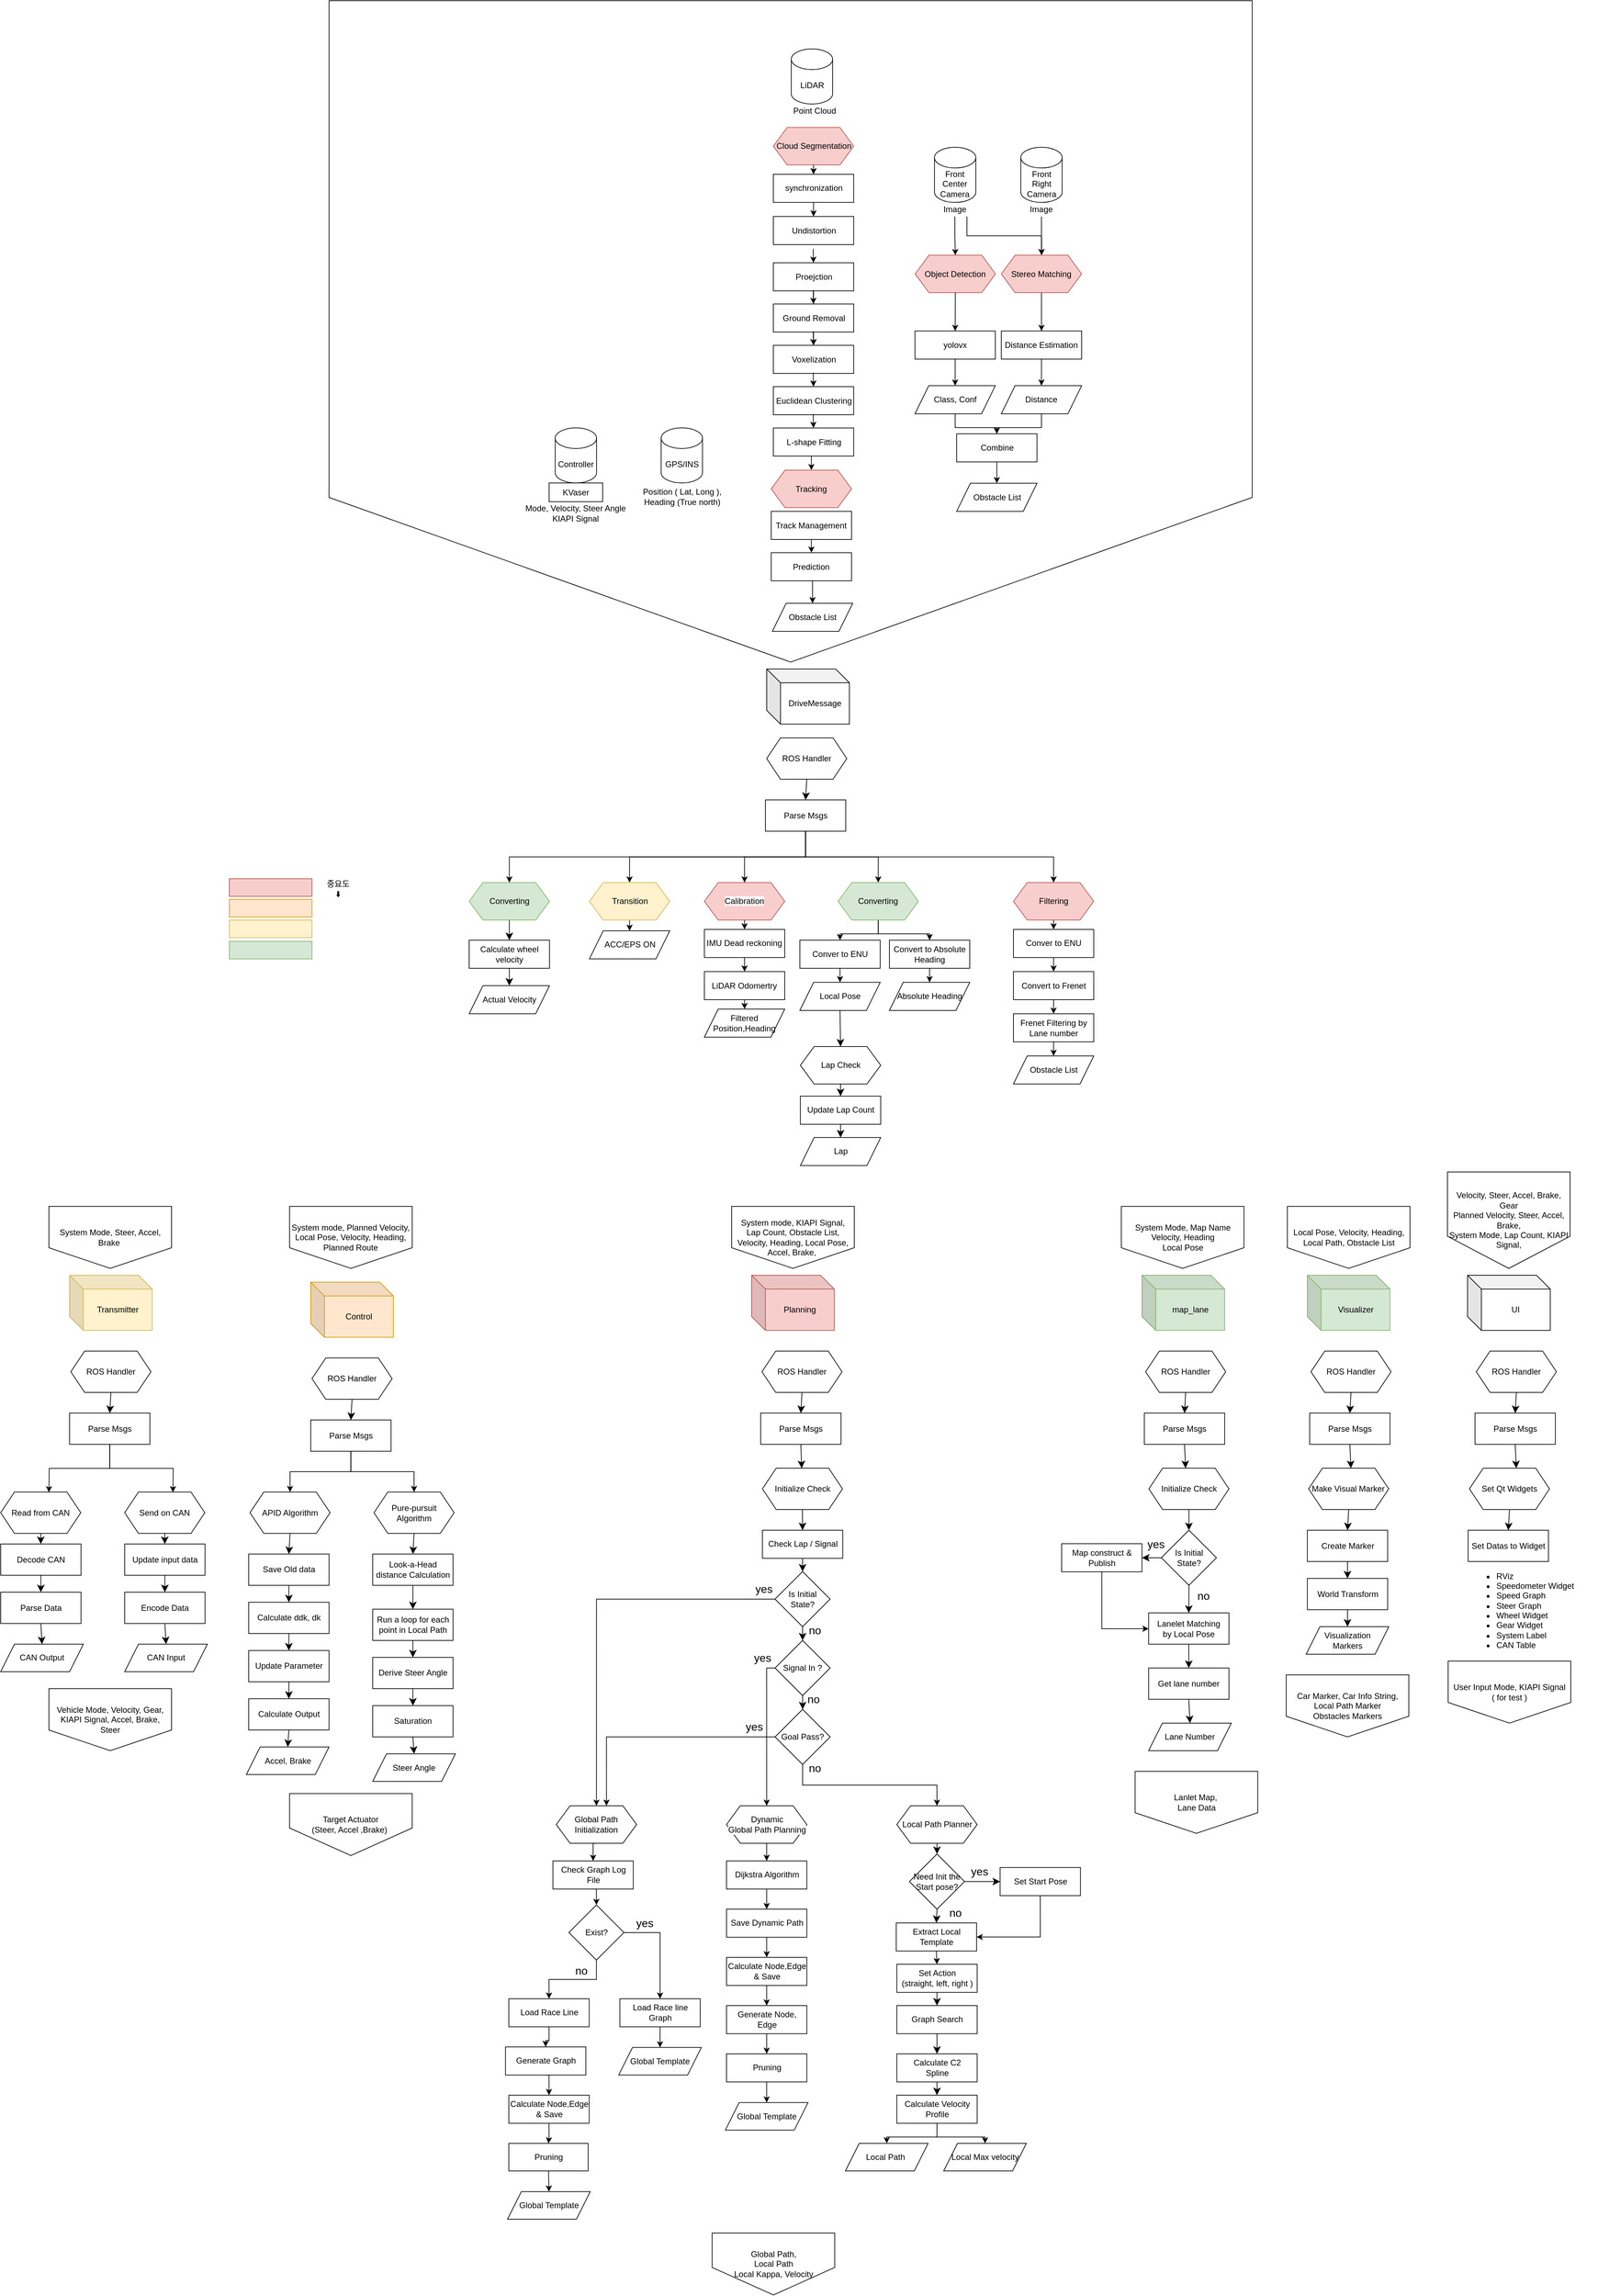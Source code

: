 <mxfile version="24.7.1" type="github">
  <diagram name="페이지-1" id="hgYq2Uir7IqxpZ1pt78Q">
    <mxGraphModel dx="2536" dy="1986" grid="1" gridSize="10" guides="1" tooltips="1" connect="1" arrows="1" fold="1" page="1" pageScale="1" pageWidth="1600" pageHeight="900" math="0" shadow="0">
      <root>
        <mxCell id="0" />
        <mxCell id="1" parent="0" />
        <mxCell id="XxIpFaAC-THrezAwxCm5-1" value="" style="verticalLabelPosition=bottom;verticalAlign=top;html=1;shape=offPageConnector;rounded=0;size=0.249;movable=0;resizable=0;rotatable=0;deletable=0;editable=0;locked=1;connectable=0;" parent="1" vertex="1">
          <mxGeometry x="-3.39" y="-630" width="1340" height="960" as="geometry" />
        </mxCell>
        <mxCell id="XxIpFaAC-THrezAwxCm5-2" value="KVaser" style="rounded=0;whiteSpace=wrap;html=1;" parent="1" vertex="1">
          <mxGeometry x="316.03" y="70" width="77.742" height="27.2" as="geometry" />
        </mxCell>
        <mxCell id="XxIpFaAC-THrezAwxCm5-3" value="Mode, Velocity, Steer Angle&lt;br&gt;KIAPI Signal" style="text;html=1;align=center;verticalAlign=middle;whiteSpace=wrap;rounded=0;" parent="1" vertex="1">
          <mxGeometry x="272.3" y="104" width="165.202" height="20.4" as="geometry" />
        </mxCell>
        <mxCell id="XxIpFaAC-THrezAwxCm5-4" value="&lt;span style=&quot;text-align: left;&quot;&gt;Position ( Lat, Long ),&amp;nbsp;&lt;/span&gt;&lt;div&gt;&lt;span style=&quot;text-align: left;&quot;&gt;Heading (True north)&lt;/span&gt;&lt;span style=&quot;text-align: left;&quot;&gt;&amp;nbsp;&lt;/span&gt;&lt;/div&gt;" style="text;html=1;align=center;verticalAlign=middle;whiteSpace=wrap;rounded=0;" parent="1" vertex="1">
          <mxGeometry x="426.059" y="76.8" width="170.06" height="27.2" as="geometry" />
        </mxCell>
        <mxCell id="XxIpFaAC-THrezAwxCm5-5" value="Point Cloud" style="text;html=1;align=center;verticalAlign=middle;whiteSpace=wrap;rounded=0;" parent="1" vertex="1">
          <mxGeometry x="618.908" y="-480" width="165.202" height="20.4" as="geometry" />
        </mxCell>
        <mxCell id="beJByMkyxtQlN6O2iedv-18" style="edgeStyle=orthogonalEdgeStyle;rounded=0;orthogonalLoop=1;jettySize=auto;html=1;exitX=0.5;exitY=1;exitDx=0;exitDy=0;" edge="1" parent="1" source="XxIpFaAC-THrezAwxCm5-6" target="XxIpFaAC-THrezAwxCm5-7">
          <mxGeometry relative="1" as="geometry" />
        </mxCell>
        <mxCell id="beJByMkyxtQlN6O2iedv-30" style="edgeStyle=orthogonalEdgeStyle;rounded=0;orthogonalLoop=1;jettySize=auto;html=1;exitX=0.75;exitY=1;exitDx=0;exitDy=0;fontFamily=Helvetica;fontSize=12;fontColor=default;" edge="1" parent="1" source="XxIpFaAC-THrezAwxCm5-6" target="beJByMkyxtQlN6O2iedv-3">
          <mxGeometry relative="1" as="geometry" />
        </mxCell>
        <mxCell id="XxIpFaAC-THrezAwxCm5-6" value="Image" style="text;html=1;align=center;verticalAlign=middle;whiteSpace=wrap;rounded=0;" parent="1" vertex="1">
          <mxGeometry x="870" y="-337.2" width="70" height="20.4" as="geometry" />
        </mxCell>
        <mxCell id="XxIpFaAC-THrezAwxCm5-7" value="Object Detection" style="shape=hexagon;perimeter=hexagonPerimeter2;whiteSpace=wrap;html=1;fixedSize=1;fillColor=#f8cecc;strokeColor=#b85450;" parent="1" vertex="1">
          <mxGeometry x="847.35" y="-260.6" width="116.613" height="54.4" as="geometry" />
        </mxCell>
        <mxCell id="beJByMkyxtQlN6O2iedv-10" style="edgeStyle=orthogonalEdgeStyle;rounded=0;orthogonalLoop=1;jettySize=auto;html=1;exitX=0.5;exitY=1;exitDx=0;exitDy=0;entryX=0.5;entryY=0;entryDx=0;entryDy=0;" edge="1" parent="1" source="XxIpFaAC-THrezAwxCm5-8" target="beJByMkyxtQlN6O2iedv-9">
          <mxGeometry relative="1" as="geometry" />
        </mxCell>
        <mxCell id="XxIpFaAC-THrezAwxCm5-8" value="yolovx" style="rounded=0;whiteSpace=wrap;html=1;" parent="1" vertex="1">
          <mxGeometry x="847.1" y="-150.6" width="116.613" height="40.8" as="geometry" />
        </mxCell>
        <mxCell id="beJByMkyxtQlN6O2iedv-11" style="edgeStyle=orthogonalEdgeStyle;rounded=0;orthogonalLoop=1;jettySize=auto;html=1;exitX=0.5;exitY=1;exitDx=0;exitDy=0;" edge="1" parent="1" source="XxIpFaAC-THrezAwxCm5-9" target="beJByMkyxtQlN6O2iedv-6">
          <mxGeometry relative="1" as="geometry" />
        </mxCell>
        <mxCell id="XxIpFaAC-THrezAwxCm5-9" value="Distance Estimation" style="rounded=0;whiteSpace=wrap;html=1;" parent="1" vertex="1">
          <mxGeometry x="972.4" y="-150.6" width="116.613" height="40.8" as="geometry" />
        </mxCell>
        <mxCell id="XxIpFaAC-THrezAwxCm5-11" value="Obstacle List" style="shape=parallelogram;perimeter=parallelogramPerimeter;whiteSpace=wrap;html=1;fixedSize=1;" parent="1" vertex="1">
          <mxGeometry x="640.093" y="244.6" width="116.613" height="40.8" as="geometry" />
        </mxCell>
        <mxCell id="XxIpFaAC-THrezAwxCm5-12" value="Obstacle List" style="shape=parallelogram;perimeter=parallelogramPerimeter;whiteSpace=wrap;html=1;fixedSize=1;" parent="1" vertex="1">
          <mxGeometry x="907.59" y="70.4" width="116.613" height="40.8" as="geometry" />
        </mxCell>
        <mxCell id="XxIpFaAC-THrezAwxCm5-13" style="edgeStyle=orthogonalEdgeStyle;rounded=0;orthogonalLoop=1;jettySize=auto;html=1;exitX=0.5;exitY=1;exitDx=0;exitDy=0;entryX=0.5;entryY=0;entryDx=0;entryDy=0;" parent="1" source="XxIpFaAC-THrezAwxCm5-14" target="XxIpFaAC-THrezAwxCm5-15" edge="1">
          <mxGeometry relative="1" as="geometry" />
        </mxCell>
        <mxCell id="XxIpFaAC-THrezAwxCm5-14" value="Filtering" style="shape=hexagon;perimeter=hexagonPerimeter2;whiteSpace=wrap;html=1;fixedSize=1;fillColor=#f8cecc;strokeColor=#b85450;" parent="1" vertex="1">
          <mxGeometry x="989.995" y="650" width="116.613" height="54.4" as="geometry" />
        </mxCell>
        <mxCell id="XxIpFaAC-THrezAwxCm5-15" value="Conver to ENU" style="rounded=0;whiteSpace=wrap;html=1;" parent="1" vertex="1">
          <mxGeometry x="989.995" y="718.0" width="116.613" height="40.8" as="geometry" />
        </mxCell>
        <mxCell id="XxIpFaAC-THrezAwxCm5-16" value="Convert to Frenet" style="rounded=0;whiteSpace=wrap;html=1;" parent="1" vertex="1">
          <mxGeometry x="989.995" y="779.2" width="116.613" height="40.8" as="geometry" />
        </mxCell>
        <mxCell id="XxIpFaAC-THrezAwxCm5-17" value="" style="endArrow=classic;html=1;rounded=0;exitX=0.5;exitY=1;exitDx=0;exitDy=0;" parent="1" source="XxIpFaAC-THrezAwxCm5-15" target="XxIpFaAC-THrezAwxCm5-16" edge="1">
          <mxGeometry width="50" height="50" relative="1" as="geometry">
            <mxPoint x="941.407" y="840.4" as="sourcePoint" />
            <mxPoint x="989.995" y="806.4" as="targetPoint" />
          </mxGeometry>
        </mxCell>
        <mxCell id="XxIpFaAC-THrezAwxCm5-18" value="" style="endArrow=classic;html=1;rounded=0;exitX=0.5;exitY=1;exitDx=0;exitDy=0;" parent="1" target="XxIpFaAC-THrezAwxCm5-20" edge="1">
          <mxGeometry width="50" height="50" relative="1" as="geometry">
            <mxPoint x="1048.302" y="820" as="sourcePoint" />
            <mxPoint x="989.995" y="867.6" as="targetPoint" />
          </mxGeometry>
        </mxCell>
        <mxCell id="XxIpFaAC-THrezAwxCm5-19" style="edgeStyle=orthogonalEdgeStyle;rounded=0;orthogonalLoop=1;jettySize=auto;html=1;exitX=0.5;exitY=1;exitDx=0;exitDy=0;entryX=0.5;entryY=0;entryDx=0;entryDy=0;" parent="1" source="XxIpFaAC-THrezAwxCm5-20" target="XxIpFaAC-THrezAwxCm5-21" edge="1">
          <mxGeometry relative="1" as="geometry" />
        </mxCell>
        <mxCell id="XxIpFaAC-THrezAwxCm5-20" value="Frenet Filtering by&lt;div&gt;Lane number&lt;/div&gt;" style="rounded=0;whiteSpace=wrap;html=1;" parent="1" vertex="1">
          <mxGeometry x="989.995" y="840.4" width="116.613" height="40.8" as="geometry" />
        </mxCell>
        <mxCell id="XxIpFaAC-THrezAwxCm5-21" value="Obstacle List" style="shape=parallelogram;perimeter=parallelogramPerimeter;whiteSpace=wrap;html=1;fixedSize=1;" parent="1" vertex="1">
          <mxGeometry x="989.995" y="901.6" width="116.613" height="40.8" as="geometry" />
        </mxCell>
        <mxCell id="XxIpFaAC-THrezAwxCm5-22" value="" style="endArrow=classic;html=1;rounded=0;exitX=0.5;exitY=1;exitDx=0;exitDy=0;" parent="1" source="XxIpFaAC-THrezAwxCm5-7" target="XxIpFaAC-THrezAwxCm5-8" edge="1">
          <mxGeometry width="50" height="50" relative="1" as="geometry">
            <mxPoint x="358.01" y="-232.2" as="sourcePoint" />
            <mxPoint x="610.671" y="-225.4" as="targetPoint" />
          </mxGeometry>
        </mxCell>
        <mxCell id="XxIpFaAC-THrezAwxCm5-23" value="Cloud Segmentation" style="shape=hexagon;perimeter=hexagonPerimeter2;whiteSpace=wrap;html=1;fixedSize=1;fillColor=#f8cecc;strokeColor=#b85450;" parent="1" vertex="1">
          <mxGeometry x="641.513" y="-446" width="116.613" height="54.4" as="geometry" />
        </mxCell>
        <mxCell id="XxIpFaAC-THrezAwxCm5-24" value="synchronization" style="rounded=0;whiteSpace=wrap;html=1;" parent="1" vertex="1">
          <mxGeometry x="641.513" y="-378" width="116.613" height="40.8" as="geometry" />
        </mxCell>
        <mxCell id="XxIpFaAC-THrezAwxCm5-25" value="Undistortion" style="rounded=0;whiteSpace=wrap;html=1;" parent="1" vertex="1">
          <mxGeometry x="641.513" y="-316.8" width="116.613" height="40.8" as="geometry" />
        </mxCell>
        <mxCell id="XxIpFaAC-THrezAwxCm5-26" value="" style="endArrow=classic;html=1;rounded=0;exitX=0.5;exitY=1;exitDx=0;exitDy=0;" parent="1" source="XxIpFaAC-THrezAwxCm5-24" target="XxIpFaAC-THrezAwxCm5-25" edge="1">
          <mxGeometry width="50" height="50" relative="1" as="geometry">
            <mxPoint x="592.924" y="-255.6" as="sourcePoint" />
            <mxPoint x="641.513" y="-289.6" as="targetPoint" />
          </mxGeometry>
        </mxCell>
        <mxCell id="XxIpFaAC-THrezAwxCm5-27" value="" style="endArrow=classic;html=1;rounded=0;exitX=0.5;exitY=1;exitDx=0;exitDy=0;entryX=0.5;entryY=0;entryDx=0;entryDy=0;" parent="1" source="XxIpFaAC-THrezAwxCm5-23" target="XxIpFaAC-THrezAwxCm5-24" edge="1">
          <mxGeometry width="50" height="50" relative="1" as="geometry">
            <mxPoint x="913.61" y="-126.4" as="sourcePoint" />
            <mxPoint x="1122.541" y="-24.4" as="targetPoint" />
          </mxGeometry>
        </mxCell>
        <mxCell id="XxIpFaAC-THrezAwxCm5-28" style="edgeStyle=orthogonalEdgeStyle;rounded=0;orthogonalLoop=1;jettySize=auto;html=1;exitX=0.5;exitY=1;exitDx=0;exitDy=0;entryX=0.5;entryY=0;entryDx=0;entryDy=0;" parent="1" source="XxIpFaAC-THrezAwxCm5-30" target="XxIpFaAC-THrezAwxCm5-32" edge="1">
          <mxGeometry relative="1" as="geometry">
            <mxPoint x="793.772" y="720.0" as="sourcePoint" />
          </mxGeometry>
        </mxCell>
        <mxCell id="XxIpFaAC-THrezAwxCm5-29" style="edgeStyle=orthogonalEdgeStyle;rounded=0;orthogonalLoop=1;jettySize=auto;html=1;exitX=0.5;exitY=1;exitDx=0;exitDy=0;entryX=0.5;entryY=0;entryDx=0;entryDy=0;" parent="1" source="XxIpFaAC-THrezAwxCm5-30" target="XxIpFaAC-THrezAwxCm5-39" edge="1">
          <mxGeometry relative="1" as="geometry" />
        </mxCell>
        <mxCell id="XxIpFaAC-THrezAwxCm5-30" value="Converting" style="shape=hexagon;perimeter=hexagonPerimeter2;whiteSpace=wrap;html=1;fixedSize=1;fillColor=#d5e8d4;strokeColor=#82b366;" parent="1" vertex="1">
          <mxGeometry x="735.465" y="650" width="116.613" height="54.4" as="geometry" />
        </mxCell>
        <mxCell id="XxIpFaAC-THrezAwxCm5-31" style="edgeStyle=orthogonalEdgeStyle;rounded=0;orthogonalLoop=1;jettySize=auto;html=1;exitX=0.5;exitY=1;exitDx=0;exitDy=0;entryX=0.5;entryY=0;entryDx=0;entryDy=0;" parent="1" source="XxIpFaAC-THrezAwxCm5-32" target="XxIpFaAC-THrezAwxCm5-34" edge="1">
          <mxGeometry relative="1" as="geometry" />
        </mxCell>
        <mxCell id="XxIpFaAC-THrezAwxCm5-32" value="Conver to ENU" style="rounded=0;whiteSpace=wrap;html=1;" parent="1" vertex="1">
          <mxGeometry x="679.995" y="733.6" width="116.613" height="40.8" as="geometry" />
        </mxCell>
        <mxCell id="XxIpFaAC-THrezAwxCm5-33" style="edgeStyle=none;curved=1;rounded=0;orthogonalLoop=1;jettySize=auto;html=1;exitX=0.5;exitY=1;exitDx=0;exitDy=0;entryX=0.5;entryY=0;entryDx=0;entryDy=0;fontSize=12;startSize=8;endSize=8;" parent="1" source="XxIpFaAC-THrezAwxCm5-34" target="XxIpFaAC-THrezAwxCm5-100" edge="1">
          <mxGeometry relative="1" as="geometry" />
        </mxCell>
        <mxCell id="XxIpFaAC-THrezAwxCm5-34" value="Local Pose" style="shape=parallelogram;perimeter=parallelogramPerimeter;whiteSpace=wrap;html=1;fixedSize=1;" parent="1" vertex="1">
          <mxGeometry x="679.995" y="794.8" width="116.613" height="40.8" as="geometry" />
        </mxCell>
        <mxCell id="XxIpFaAC-THrezAwxCm5-35" style="edgeStyle=orthogonalEdgeStyle;rounded=0;orthogonalLoop=1;jettySize=auto;html=1;exitX=0.5;exitY=1;exitDx=0;exitDy=0;entryX=0.5;entryY=0;entryDx=0;entryDy=0;" parent="1" source="XxIpFaAC-THrezAwxCm5-36" target="XxIpFaAC-THrezAwxCm5-37" edge="1">
          <mxGeometry relative="1" as="geometry" />
        </mxCell>
        <mxCell id="XxIpFaAC-THrezAwxCm5-36" value="Transition" style="shape=hexagon;perimeter=hexagonPerimeter2;whiteSpace=wrap;html=1;fixedSize=1;fillColor=#fff2cc;strokeColor=#d6b656;" parent="1" vertex="1">
          <mxGeometry x="374.525" y="650" width="116.613" height="54.4" as="geometry" />
        </mxCell>
        <mxCell id="XxIpFaAC-THrezAwxCm5-37" value="ACC/EPS ON" style="shape=parallelogram;perimeter=parallelogramPerimeter;whiteSpace=wrap;html=1;fixedSize=1;" parent="1" vertex="1">
          <mxGeometry x="374.525" y="720.0" width="116.613" height="40.8" as="geometry" />
        </mxCell>
        <mxCell id="XxIpFaAC-THrezAwxCm5-38" style="edgeStyle=orthogonalEdgeStyle;rounded=0;orthogonalLoop=1;jettySize=auto;html=1;exitX=0.5;exitY=1;exitDx=0;exitDy=0;entryX=0.5;entryY=0;entryDx=0;entryDy=0;" parent="1" source="XxIpFaAC-THrezAwxCm5-39" target="XxIpFaAC-THrezAwxCm5-40" edge="1">
          <mxGeometry relative="1" as="geometry" />
        </mxCell>
        <mxCell id="XxIpFaAC-THrezAwxCm5-39" value="Convert to Absolute Heading" style="rounded=0;whiteSpace=wrap;html=1;" parent="1" vertex="1">
          <mxGeometry x="809.995" y="733.6" width="116.613" height="40.8" as="geometry" />
        </mxCell>
        <mxCell id="XxIpFaAC-THrezAwxCm5-40" value="Absolute Heading" style="shape=parallelogram;perimeter=parallelogramPerimeter;whiteSpace=wrap;html=1;fixedSize=1;" parent="1" vertex="1">
          <mxGeometry x="809.995" y="794.8" width="116.613" height="40.8" as="geometry" />
        </mxCell>
        <mxCell id="XxIpFaAC-THrezAwxCm5-41" value="Planning" style="shape=cube;whiteSpace=wrap;html=1;boundedLbl=1;backgroundOutline=1;darkOpacity=0.05;darkOpacity2=0.1;fillColor=#f8cecc;strokeColor=#b85450;" parent="1" vertex="1">
          <mxGeometry x="610" y="1220" width="120" height="80" as="geometry" />
        </mxCell>
        <mxCell id="XxIpFaAC-THrezAwxCm5-42" value="&lt;span style=&quot;caret-color: rgb(0, 0, 0); color: rgb(0, 0, 0); font-family: Helvetica; font-size: 12px; font-style: normal; font-variant-caps: normal; font-weight: 400; letter-spacing: normal; orphans: auto; text-align: center; text-indent: 0px; text-transform: none; white-space: normal; widows: auto; word-spacing: 0px; -webkit-text-stroke-width: 0px; background-color: rgb(255, 255, 255); text-decoration: none; display: inline !important; float: none;&quot;&gt;Controller&lt;/span&gt;" style="shape=cylinder3;whiteSpace=wrap;html=1;boundedLbl=1;backgroundOutline=1;size=15;" parent="1" vertex="1">
          <mxGeometry x="324.9" y="-10.0" width="60" height="80" as="geometry" />
        </mxCell>
        <mxCell id="XxIpFaAC-THrezAwxCm5-43" value="&lt;span style=&quot;caret-color: rgb(0, 0, 0); color: rgb(0, 0, 0); font-family: Helvetica; font-size: 12px; font-style: normal; font-variant-caps: normal; font-weight: 400; letter-spacing: normal; orphans: auto; text-align: center; text-indent: 0px; text-transform: none; white-space: normal; widows: auto; word-spacing: 0px; -webkit-text-stroke-width: 0px; background-color: rgb(255, 255, 255); text-decoration: none; display: inline !important; float: none;&quot;&gt;GPS/INS&lt;/span&gt;" style="shape=cylinder3;whiteSpace=wrap;html=1;boundedLbl=1;backgroundOutline=1;size=15;" parent="1" vertex="1">
          <mxGeometry x="478.66" y="-10.0" width="60" height="80" as="geometry" />
        </mxCell>
        <mxCell id="XxIpFaAC-THrezAwxCm5-44" value="LiDAR" style="shape=cylinder3;whiteSpace=wrap;html=1;boundedLbl=1;backgroundOutline=1;size=15;" parent="1" vertex="1">
          <mxGeometry x="667.55" y="-560" width="60" height="80" as="geometry" />
        </mxCell>
        <mxCell id="XxIpFaAC-THrezAwxCm5-45" value="Front Center Camera" style="shape=cylinder3;whiteSpace=wrap;html=1;boundedLbl=1;backgroundOutline=1;size=15;" parent="1" vertex="1">
          <mxGeometry x="875.41" y="-417.2" width="60" height="80" as="geometry" />
        </mxCell>
        <mxCell id="XxIpFaAC-THrezAwxCm5-46" value="map_lane" style="shape=cube;whiteSpace=wrap;html=1;boundedLbl=1;backgroundOutline=1;darkOpacity=0.05;darkOpacity2=0.1;fillColor=#d5e8d4;strokeColor=#82b366;" parent="1" vertex="1">
          <mxGeometry x="1176.61" y="1220" width="120" height="80" as="geometry" />
        </mxCell>
        <mxCell id="XxIpFaAC-THrezAwxCm5-47" value="Control" style="shape=cube;whiteSpace=wrap;html=1;boundedLbl=1;backgroundOutline=1;darkOpacity=0.05;darkOpacity2=0.1;fillColor=#ffe6cc;strokeColor=#d79b00;" parent="1" vertex="1">
          <mxGeometry x="-30.0" y="1230" width="120" height="80" as="geometry" />
        </mxCell>
        <mxCell id="XxIpFaAC-THrezAwxCm5-48" value="Transmitter" style="shape=cube;whiteSpace=wrap;html=1;boundedLbl=1;backgroundOutline=1;darkOpacity=0.05;darkOpacity2=0.1;fillColor=#fff2cc;strokeColor=#d6b656;" parent="1" vertex="1">
          <mxGeometry x="-380" y="1220" width="120" height="80" as="geometry" />
        </mxCell>
        <mxCell id="XxIpFaAC-THrezAwxCm5-49" value="Visualizer" style="shape=cube;whiteSpace=wrap;html=1;boundedLbl=1;backgroundOutline=1;darkOpacity=0.05;darkOpacity2=0.1;fillColor=#d5e8d4;strokeColor=#82b366;" parent="1" vertex="1">
          <mxGeometry x="1416.61" y="1220" width="120" height="80" as="geometry" />
        </mxCell>
        <mxCell id="XxIpFaAC-THrezAwxCm5-50" value="UI" style="shape=cube;whiteSpace=wrap;html=1;boundedLbl=1;backgroundOutline=1;darkOpacity=0.05;darkOpacity2=0.1;" parent="1" vertex="1">
          <mxGeometry x="1649.21" y="1220" width="120" height="80" as="geometry" />
        </mxCell>
        <mxCell id="XxIpFaAC-THrezAwxCm5-51" style="edgeStyle=orthogonalEdgeStyle;rounded=0;orthogonalLoop=1;jettySize=auto;html=1;exitX=0.5;exitY=1;exitDx=0;exitDy=0;entryX=0.5;entryY=0;entryDx=0;entryDy=0;" parent="1" source="XxIpFaAC-THrezAwxCm5-52" target="XxIpFaAC-THrezAwxCm5-76" edge="1">
          <mxGeometry relative="1" as="geometry" />
        </mxCell>
        <mxCell id="XxIpFaAC-THrezAwxCm5-52" value="&lt;span style=&quot;background-color: rgb(251, 251, 251);&quot;&gt;Global Path Initialization&lt;/span&gt;" style="shape=hexagon;perimeter=hexagonPerimeter2;whiteSpace=wrap;html=1;fixedSize=1;" parent="1" vertex="1">
          <mxGeometry x="326.444" y="1990" width="116.613" height="54.4" as="geometry" />
        </mxCell>
        <mxCell id="XxIpFaAC-THrezAwxCm5-53" style="edgeStyle=none;curved=1;rounded=0;orthogonalLoop=1;jettySize=auto;html=1;exitX=0.5;exitY=1;exitDx=0;exitDy=0;entryX=0.5;entryY=0;entryDx=0;entryDy=0;fontSize=12;startSize=8;endSize=8;" parent="1" source="XxIpFaAC-THrezAwxCm5-54" target="XxIpFaAC-THrezAwxCm5-127" edge="1">
          <mxGeometry relative="1" as="geometry" />
        </mxCell>
        <mxCell id="XxIpFaAC-THrezAwxCm5-54" value="&lt;span style=&quot;background-color: rgb(251, 251, 251);&quot;&gt;Local Path Planner&lt;/span&gt;" style="shape=hexagon;perimeter=hexagonPerimeter2;whiteSpace=wrap;html=1;fixedSize=1;" parent="1" vertex="1">
          <mxGeometry x="820.734" y="1990" width="116.613" height="54.4" as="geometry" />
        </mxCell>
        <mxCell id="XxIpFaAC-THrezAwxCm5-55" style="edgeStyle=orthogonalEdgeStyle;rounded=0;orthogonalLoop=1;jettySize=auto;html=1;exitX=0.5;exitY=1;exitDx=0;exitDy=0;entryX=0.5;entryY=0;entryDx=0;entryDy=0;" parent="1" source="XxIpFaAC-THrezAwxCm5-56" target="XxIpFaAC-THrezAwxCm5-62" edge="1">
          <mxGeometry relative="1" as="geometry" />
        </mxCell>
        <mxCell id="XxIpFaAC-THrezAwxCm5-56" value="&lt;span style=&quot;background-color: rgb(251, 251, 251);&quot;&gt;Dynamic&lt;/span&gt;&lt;div&gt;&lt;span style=&quot;background-color: rgb(251, 251, 251);&quot;&gt;Global Path Planning&lt;/span&gt;&lt;/div&gt;" style="shape=hexagon;perimeter=hexagonPerimeter2;whiteSpace=wrap;html=1;fixedSize=1;" parent="1" vertex="1">
          <mxGeometry x="573.524" y="1990" width="116.613" height="54.4" as="geometry" />
        </mxCell>
        <mxCell id="XxIpFaAC-THrezAwxCm5-57" style="edgeStyle=orthogonalEdgeStyle;rounded=0;orthogonalLoop=1;jettySize=auto;html=1;exitX=0.5;exitY=1;exitDx=0;exitDy=0;" parent="1" source="XxIpFaAC-THrezAwxCm5-58" target="XxIpFaAC-THrezAwxCm5-60" edge="1">
          <mxGeometry relative="1" as="geometry" />
        </mxCell>
        <mxCell id="XxIpFaAC-THrezAwxCm5-58" value="Calculate Node,Edge &amp;amp; Save" style="rounded=0;whiteSpace=wrap;html=1;" parent="1" vertex="1">
          <mxGeometry x="257.585" y="2410" width="116.613" height="40.8" as="geometry" />
        </mxCell>
        <mxCell id="XxIpFaAC-THrezAwxCm5-59" style="edgeStyle=orthogonalEdgeStyle;rounded=0;orthogonalLoop=1;jettySize=auto;html=1;exitX=0.5;exitY=1;exitDx=0;exitDy=0;entryX=0.5;entryY=0;entryDx=0;entryDy=0;" parent="1" source="XxIpFaAC-THrezAwxCm5-60" edge="1">
          <mxGeometry relative="1" as="geometry">
            <mxPoint x="315.882" y="2550" as="targetPoint" />
          </mxGeometry>
        </mxCell>
        <mxCell id="XxIpFaAC-THrezAwxCm5-60" value="Pruning" style="rounded=0;whiteSpace=wrap;html=1;" parent="1" vertex="1">
          <mxGeometry x="257.58" y="2480" width="115.15" height="40" as="geometry" />
        </mxCell>
        <mxCell id="XxIpFaAC-THrezAwxCm5-61" style="edgeStyle=orthogonalEdgeStyle;rounded=0;orthogonalLoop=1;jettySize=auto;html=1;exitX=0.5;exitY=1;exitDx=0;exitDy=0;entryX=0.5;entryY=0;entryDx=0;entryDy=0;" parent="1" source="XxIpFaAC-THrezAwxCm5-62" target="XxIpFaAC-THrezAwxCm5-70" edge="1">
          <mxGeometry relative="1" as="geometry" />
        </mxCell>
        <mxCell id="XxIpFaAC-THrezAwxCm5-62" value="Dijkstra Algorithm" style="rounded=0;whiteSpace=wrap;html=1;" parent="1" vertex="1">
          <mxGeometry x="573.525" y="2070" width="116.613" height="40.8" as="geometry" />
        </mxCell>
        <mxCell id="XxIpFaAC-THrezAwxCm5-63" style="edgeStyle=orthogonalEdgeStyle;rounded=0;orthogonalLoop=1;jettySize=auto;html=1;exitX=0.5;exitY=1;exitDx=0;exitDy=0;" parent="1" source="XxIpFaAC-THrezAwxCm5-64" target="XxIpFaAC-THrezAwxCm5-72" edge="1">
          <mxGeometry relative="1" as="geometry" />
        </mxCell>
        <mxCell id="XxIpFaAC-THrezAwxCm5-64" value="Load Race Line" style="rounded=0;whiteSpace=wrap;html=1;" parent="1" vertex="1">
          <mxGeometry x="257.585" y="2270" width="116.613" height="40.8" as="geometry" />
        </mxCell>
        <mxCell id="XxIpFaAC-THrezAwxCm5-65" style="edgeStyle=orthogonalEdgeStyle;rounded=0;orthogonalLoop=1;jettySize=auto;html=1;exitX=0.5;exitY=1;exitDx=0;exitDy=0;entryX=0.5;entryY=0;entryDx=0;entryDy=0;" parent="1" source="XxIpFaAC-THrezAwxCm5-66" target="XxIpFaAC-THrezAwxCm5-68" edge="1">
          <mxGeometry relative="1" as="geometry" />
        </mxCell>
        <mxCell id="XxIpFaAC-THrezAwxCm5-66" value="Generate Node, Edge" style="rounded=0;whiteSpace=wrap;html=1;" parent="1" vertex="1">
          <mxGeometry x="573.535" y="2280" width="116.613" height="40.8" as="geometry" />
        </mxCell>
        <mxCell id="XxIpFaAC-THrezAwxCm5-67" style="edgeStyle=orthogonalEdgeStyle;rounded=0;orthogonalLoop=1;jettySize=auto;html=1;exitX=0.5;exitY=1;exitDx=0;exitDy=0;" parent="1" source="XxIpFaAC-THrezAwxCm5-68" target="XxIpFaAC-THrezAwxCm5-84" edge="1">
          <mxGeometry relative="1" as="geometry" />
        </mxCell>
        <mxCell id="XxIpFaAC-THrezAwxCm5-68" value="Pruning" style="rounded=0;whiteSpace=wrap;html=1;" parent="1" vertex="1">
          <mxGeometry x="573.525" y="2350" width="116.613" height="40.8" as="geometry" />
        </mxCell>
        <mxCell id="XxIpFaAC-THrezAwxCm5-69" style="edgeStyle=orthogonalEdgeStyle;rounded=0;orthogonalLoop=1;jettySize=auto;html=1;exitX=0.5;exitY=1;exitDx=0;exitDy=0;entryX=0.5;entryY=0;entryDx=0;entryDy=0;" parent="1" source="XxIpFaAC-THrezAwxCm5-70" target="XxIpFaAC-THrezAwxCm5-74" edge="1">
          <mxGeometry relative="1" as="geometry" />
        </mxCell>
        <mxCell id="XxIpFaAC-THrezAwxCm5-70" value="Save Dynamic Path" style="rounded=0;whiteSpace=wrap;html=1;" parent="1" vertex="1">
          <mxGeometry x="573.535" y="2140" width="116.613" height="40.8" as="geometry" />
        </mxCell>
        <mxCell id="XxIpFaAC-THrezAwxCm5-71" style="edgeStyle=orthogonalEdgeStyle;rounded=0;orthogonalLoop=1;jettySize=auto;html=1;exitX=0.5;exitY=1;exitDx=0;exitDy=0;entryX=0.5;entryY=0;entryDx=0;entryDy=0;" parent="1" source="XxIpFaAC-THrezAwxCm5-72" target="XxIpFaAC-THrezAwxCm5-58" edge="1">
          <mxGeometry relative="1" as="geometry" />
        </mxCell>
        <mxCell id="XxIpFaAC-THrezAwxCm5-72" value="Generate Graph" style="rounded=0;whiteSpace=wrap;html=1;" parent="1" vertex="1">
          <mxGeometry x="252.725" y="2340" width="116.613" height="40.8" as="geometry" />
        </mxCell>
        <mxCell id="XxIpFaAC-THrezAwxCm5-73" style="edgeStyle=orthogonalEdgeStyle;rounded=0;orthogonalLoop=1;jettySize=auto;html=1;exitX=0.5;exitY=1;exitDx=0;exitDy=0;entryX=0.5;entryY=0;entryDx=0;entryDy=0;" parent="1" source="XxIpFaAC-THrezAwxCm5-74" target="XxIpFaAC-THrezAwxCm5-66" edge="1">
          <mxGeometry relative="1" as="geometry" />
        </mxCell>
        <mxCell id="XxIpFaAC-THrezAwxCm5-74" value="Calculate Node,Edge &amp;amp; Save" style="rounded=0;whiteSpace=wrap;html=1;" parent="1" vertex="1">
          <mxGeometry x="573.535" y="2210" width="116.613" height="40.8" as="geometry" />
        </mxCell>
        <mxCell id="XxIpFaAC-THrezAwxCm5-75" style="edgeStyle=orthogonalEdgeStyle;rounded=0;orthogonalLoop=1;jettySize=auto;html=1;exitX=0.5;exitY=1;exitDx=0;exitDy=0;entryX=0.5;entryY=0;entryDx=0;entryDy=0;" parent="1" source="XxIpFaAC-THrezAwxCm5-76" target="XxIpFaAC-THrezAwxCm5-79" edge="1">
          <mxGeometry relative="1" as="geometry" />
        </mxCell>
        <mxCell id="XxIpFaAC-THrezAwxCm5-76" value="Check Graph Log File" style="rounded=0;whiteSpace=wrap;html=1;" parent="1" vertex="1">
          <mxGeometry x="321.585" y="2070" width="116.613" height="40.8" as="geometry" />
        </mxCell>
        <mxCell id="XxIpFaAC-THrezAwxCm5-77" style="edgeStyle=orthogonalEdgeStyle;rounded=0;orthogonalLoop=1;jettySize=auto;html=1;exitX=0.5;exitY=1;exitDx=0;exitDy=0;entryX=0.5;entryY=0;entryDx=0;entryDy=0;" parent="1" source="XxIpFaAC-THrezAwxCm5-79" target="XxIpFaAC-THrezAwxCm5-64" edge="1">
          <mxGeometry relative="1" as="geometry" />
        </mxCell>
        <mxCell id="XxIpFaAC-THrezAwxCm5-78" style="edgeStyle=orthogonalEdgeStyle;rounded=0;orthogonalLoop=1;jettySize=auto;html=1;exitX=1;exitY=0.5;exitDx=0;exitDy=0;" parent="1" source="XxIpFaAC-THrezAwxCm5-79" target="XxIpFaAC-THrezAwxCm5-81" edge="1">
          <mxGeometry relative="1" as="geometry" />
        </mxCell>
        <mxCell id="XxIpFaAC-THrezAwxCm5-79" value="Exist?" style="rhombus;whiteSpace=wrap;html=1;" parent="1" vertex="1">
          <mxGeometry x="344.73" y="2134" width="80" height="80" as="geometry" />
        </mxCell>
        <mxCell id="XxIpFaAC-THrezAwxCm5-80" style="edgeStyle=orthogonalEdgeStyle;rounded=0;orthogonalLoop=1;jettySize=auto;html=1;exitX=0.5;exitY=1;exitDx=0;exitDy=0;entryX=0.5;entryY=0;entryDx=0;entryDy=0;" parent="1" source="XxIpFaAC-THrezAwxCm5-81" target="XxIpFaAC-THrezAwxCm5-85" edge="1">
          <mxGeometry relative="1" as="geometry" />
        </mxCell>
        <mxCell id="XxIpFaAC-THrezAwxCm5-81" value="Load Race line Graph" style="rounded=0;whiteSpace=wrap;html=1;" parent="1" vertex="1">
          <mxGeometry x="418.755" y="2270" width="116.613" height="40.8" as="geometry" />
        </mxCell>
        <mxCell id="XxIpFaAC-THrezAwxCm5-82" style="edgeStyle=orthogonalEdgeStyle;rounded=0;orthogonalLoop=1;jettySize=auto;html=1;exitX=0.5;exitY=1;exitDx=0;exitDy=0;entryX=0.5;entryY=0;entryDx=0;entryDy=0;" parent="1" source="XxIpFaAC-THrezAwxCm5-119" target="XxIpFaAC-THrezAwxCm5-54" edge="1">
          <mxGeometry relative="1" as="geometry" />
        </mxCell>
        <mxCell id="XxIpFaAC-THrezAwxCm5-83" value="Global Template" style="shape=parallelogram;perimeter=parallelogramPerimeter;whiteSpace=wrap;html=1;fixedSize=1;" parent="1" vertex="1">
          <mxGeometry x="255.73" y="2550" width="120" height="40" as="geometry" />
        </mxCell>
        <mxCell id="XxIpFaAC-THrezAwxCm5-84" value="Global Template" style="shape=parallelogram;perimeter=parallelogramPerimeter;whiteSpace=wrap;html=1;fixedSize=1;" parent="1" vertex="1">
          <mxGeometry x="571.83" y="2420.8" width="120" height="40" as="geometry" />
        </mxCell>
        <mxCell id="XxIpFaAC-THrezAwxCm5-85" value="Global Template" style="shape=parallelogram;perimeter=parallelogramPerimeter;whiteSpace=wrap;html=1;fixedSize=1;" parent="1" vertex="1">
          <mxGeometry x="417.06" y="2340.8" width="120" height="40" as="geometry" />
        </mxCell>
        <mxCell id="XxIpFaAC-THrezAwxCm5-86" style="edgeStyle=orthogonalEdgeStyle;rounded=0;orthogonalLoop=1;jettySize=auto;html=1;exitX=0.5;exitY=1;exitDx=0;exitDy=0;entryX=0.5;entryY=0;entryDx=0;entryDy=0;" parent="1" source="XxIpFaAC-THrezAwxCm5-87" target="XxIpFaAC-THrezAwxCm5-89" edge="1">
          <mxGeometry relative="1" as="geometry" />
        </mxCell>
        <mxCell id="XxIpFaAC-THrezAwxCm5-87" value="Extract Local Template" style="rounded=0;whiteSpace=wrap;html=1;" parent="1" vertex="1">
          <mxGeometry x="819.885" y="2160" width="116.613" height="40.8" as="geometry" />
        </mxCell>
        <mxCell id="XxIpFaAC-THrezAwxCm5-88" style="edgeStyle=none;curved=1;rounded=0;orthogonalLoop=1;jettySize=auto;html=1;exitX=0.5;exitY=1;exitDx=0;exitDy=0;entryX=0.5;entryY=0;entryDx=0;entryDy=0;fontSize=12;startSize=8;endSize=8;" parent="1" source="XxIpFaAC-THrezAwxCm5-89" target="XxIpFaAC-THrezAwxCm5-93" edge="1">
          <mxGeometry relative="1" as="geometry" />
        </mxCell>
        <mxCell id="XxIpFaAC-THrezAwxCm5-89" value="Set Action&lt;br&gt;(straight, left, right )" style="rounded=0;whiteSpace=wrap;html=1;" parent="1" vertex="1">
          <mxGeometry x="820.735" y="2220" width="116.613" height="40.8" as="geometry" />
        </mxCell>
        <mxCell id="XxIpFaAC-THrezAwxCm5-90" value="no" style="text;html=1;align=center;verticalAlign=middle;whiteSpace=wrap;rounded=0;fontSize=16;" parent="1" vertex="1">
          <mxGeometry x="332.73" y="2214" width="60" height="30" as="geometry" />
        </mxCell>
        <mxCell id="XxIpFaAC-THrezAwxCm5-91" value="yes" style="text;html=1;align=center;verticalAlign=middle;whiteSpace=wrap;rounded=0;fontSize=16;" parent="1" vertex="1">
          <mxGeometry x="424.73" y="2145.4" width="60" height="30" as="geometry" />
        </mxCell>
        <mxCell id="XxIpFaAC-THrezAwxCm5-92" style="edgeStyle=none;curved=1;rounded=0;orthogonalLoop=1;jettySize=auto;html=1;exitX=0.5;exitY=1;exitDx=0;exitDy=0;entryX=0.5;entryY=0;entryDx=0;entryDy=0;fontSize=12;startSize=8;endSize=8;" parent="1" source="XxIpFaAC-THrezAwxCm5-93" target="XxIpFaAC-THrezAwxCm5-98" edge="1">
          <mxGeometry relative="1" as="geometry" />
        </mxCell>
        <mxCell id="XxIpFaAC-THrezAwxCm5-93" value="Graph Search" style="rounded=0;whiteSpace=wrap;html=1;" parent="1" vertex="1">
          <mxGeometry x="820.735" y="2280" width="116.613" height="40.8" as="geometry" />
        </mxCell>
        <mxCell id="XxIpFaAC-THrezAwxCm5-94" value="Calculate Velocity Profile" style="rounded=0;whiteSpace=wrap;html=1;" parent="1" vertex="1">
          <mxGeometry x="820.735" y="2410" width="116.613" height="40.8" as="geometry" />
        </mxCell>
        <mxCell id="XxIpFaAC-THrezAwxCm5-95" value="Local Path&amp;nbsp;" style="shape=parallelogram;perimeter=parallelogramPerimeter;whiteSpace=wrap;html=1;fixedSize=1;" parent="1" vertex="1">
          <mxGeometry x="746.12" y="2480" width="120" height="40" as="geometry" />
        </mxCell>
        <mxCell id="XxIpFaAC-THrezAwxCm5-96" value="Local Max velocity" style="shape=parallelogram;perimeter=parallelogramPerimeter;whiteSpace=wrap;html=1;fixedSize=1;" parent="1" vertex="1">
          <mxGeometry x="888.76" y="2480" width="120" height="40" as="geometry" />
        </mxCell>
        <mxCell id="XxIpFaAC-THrezAwxCm5-97" style="edgeStyle=none;curved=1;rounded=0;orthogonalLoop=1;jettySize=auto;html=1;exitX=0.5;exitY=1;exitDx=0;exitDy=0;entryX=0.5;entryY=0;entryDx=0;entryDy=0;fontSize=12;startSize=8;endSize=8;" parent="1" source="XxIpFaAC-THrezAwxCm5-98" target="XxIpFaAC-THrezAwxCm5-94" edge="1">
          <mxGeometry relative="1" as="geometry" />
        </mxCell>
        <mxCell id="XxIpFaAC-THrezAwxCm5-98" value="Calculate C2&lt;div&gt;Spline&lt;/div&gt;" style="rounded=0;whiteSpace=wrap;html=1;" parent="1" vertex="1">
          <mxGeometry x="820.735" y="2350" width="116.613" height="40.8" as="geometry" />
        </mxCell>
        <mxCell id="XxIpFaAC-THrezAwxCm5-99" style="edgeStyle=none;curved=1;rounded=0;orthogonalLoop=1;jettySize=auto;html=1;exitX=0.5;exitY=1;exitDx=0;exitDy=0;entryX=0.5;entryY=0;entryDx=0;entryDy=0;fontSize=12;startSize=8;endSize=8;" parent="1" source="XxIpFaAC-THrezAwxCm5-100" target="XxIpFaAC-THrezAwxCm5-102" edge="1">
          <mxGeometry relative="1" as="geometry" />
        </mxCell>
        <mxCell id="XxIpFaAC-THrezAwxCm5-100" value="Lap Check" style="shape=hexagon;perimeter=hexagonPerimeter2;whiteSpace=wrap;html=1;fixedSize=1;" parent="1" vertex="1">
          <mxGeometry x="680.755" y="888" width="116.613" height="54.4" as="geometry" />
        </mxCell>
        <mxCell id="XxIpFaAC-THrezAwxCm5-101" style="edgeStyle=none;curved=1;rounded=0;orthogonalLoop=1;jettySize=auto;html=1;exitX=0.5;exitY=1;exitDx=0;exitDy=0;entryX=0.5;entryY=0;entryDx=0;entryDy=0;fontSize=12;startSize=8;endSize=8;" parent="1" source="XxIpFaAC-THrezAwxCm5-102" target="XxIpFaAC-THrezAwxCm5-103" edge="1">
          <mxGeometry relative="1" as="geometry" />
        </mxCell>
        <mxCell id="XxIpFaAC-THrezAwxCm5-102" value="Update Lap Count" style="rounded=0;whiteSpace=wrap;html=1;" parent="1" vertex="1">
          <mxGeometry x="680.755" y="960.0" width="116.613" height="40.8" as="geometry" />
        </mxCell>
        <mxCell id="XxIpFaAC-THrezAwxCm5-103" value="Lap" style="shape=parallelogram;perimeter=parallelogramPerimeter;whiteSpace=wrap;html=1;fixedSize=1;" parent="1" vertex="1">
          <mxGeometry x="680.755" y="1020" width="116.613" height="40.8" as="geometry" />
        </mxCell>
        <mxCell id="XxIpFaAC-THrezAwxCm5-104" style="edgeStyle=orthogonalEdgeStyle;rounded=0;orthogonalLoop=1;jettySize=auto;html=1;exitX=0.5;exitY=1;exitDx=0;exitDy=0;" parent="1" source="XxIpFaAC-THrezAwxCm5-94" target="XxIpFaAC-THrezAwxCm5-95" edge="1">
          <mxGeometry relative="1" as="geometry">
            <mxPoint x="596.2" y="2320.8" as="sourcePoint" />
            <mxPoint x="806.2" y="2360.8" as="targetPoint" />
          </mxGeometry>
        </mxCell>
        <mxCell id="XxIpFaAC-THrezAwxCm5-105" style="edgeStyle=orthogonalEdgeStyle;rounded=0;orthogonalLoop=1;jettySize=auto;html=1;exitX=0.5;exitY=1;exitDx=0;exitDy=0;" parent="1" source="XxIpFaAC-THrezAwxCm5-94" target="XxIpFaAC-THrezAwxCm5-96" edge="1">
          <mxGeometry relative="1" as="geometry">
            <mxPoint x="869.45" y="2540.2" as="sourcePoint" />
            <mxPoint x="796.45" y="2569.2" as="targetPoint" />
          </mxGeometry>
        </mxCell>
        <mxCell id="XxIpFaAC-THrezAwxCm5-106" style="edgeStyle=none;curved=1;rounded=0;orthogonalLoop=1;jettySize=auto;html=1;exitX=0.5;exitY=1;exitDx=0;exitDy=0;fontSize=12;startSize=8;endSize=8;" parent="1" source="XxIpFaAC-THrezAwxCm5-107" target="XxIpFaAC-THrezAwxCm5-108" edge="1">
          <mxGeometry relative="1" as="geometry" />
        </mxCell>
        <mxCell id="XxIpFaAC-THrezAwxCm5-107" value="Initialize Check" style="shape=hexagon;perimeter=hexagonPerimeter2;whiteSpace=wrap;html=1;fixedSize=1;" parent="1" vertex="1">
          <mxGeometry x="625.65" y="1500" width="116.24" height="60" as="geometry" />
        </mxCell>
        <mxCell id="XxIpFaAC-THrezAwxCm5-108" value="Check Lap / Signal" style="rounded=0;whiteSpace=wrap;html=1;" parent="1" vertex="1">
          <mxGeometry x="625.645" y="1590" width="116.613" height="40.8" as="geometry" />
        </mxCell>
        <mxCell id="XxIpFaAC-THrezAwxCm5-109" value="" style="edgeStyle=none;curved=1;rounded=0;orthogonalLoop=1;jettySize=auto;html=1;exitX=0.5;exitY=1;exitDx=0;exitDy=0;entryX=0.5;entryY=0;entryDx=0;entryDy=0;fontSize=12;startSize=8;endSize=8;" parent="1" source="XxIpFaAC-THrezAwxCm5-108" target="XxIpFaAC-THrezAwxCm5-111" edge="1">
          <mxGeometry relative="1" as="geometry">
            <mxPoint x="871.66" y="2281" as="sourcePoint" />
            <mxPoint x="871.66" y="2360" as="targetPoint" />
            <Array as="points">
              <mxPoint x="683.66" y="1631" />
            </Array>
          </mxGeometry>
        </mxCell>
        <mxCell id="XxIpFaAC-THrezAwxCm5-110" style="edgeStyle=none;curved=1;rounded=0;orthogonalLoop=1;jettySize=auto;html=1;exitX=0.5;exitY=1;exitDx=0;exitDy=0;entryX=0.5;entryY=0;entryDx=0;entryDy=0;fontSize=12;startSize=8;endSize=8;" parent="1" source="XxIpFaAC-THrezAwxCm5-111" target="XxIpFaAC-THrezAwxCm5-115" edge="1">
          <mxGeometry relative="1" as="geometry" />
        </mxCell>
        <mxCell id="XxIpFaAC-THrezAwxCm5-111" value="Is Initial State?" style="rhombus;whiteSpace=wrap;html=1;" parent="1" vertex="1">
          <mxGeometry x="643.95" y="1650" width="80" height="80" as="geometry" />
        </mxCell>
        <mxCell id="XxIpFaAC-THrezAwxCm5-112" value="yes" style="text;html=1;align=center;verticalAlign=middle;whiteSpace=wrap;rounded=0;fontSize=16;" parent="1" vertex="1">
          <mxGeometry x="598.03" y="1660" width="60" height="30" as="geometry" />
        </mxCell>
        <mxCell id="XxIpFaAC-THrezAwxCm5-113" value="no" style="text;html=1;align=center;verticalAlign=middle;whiteSpace=wrap;rounded=0;fontSize=16;" parent="1" vertex="1">
          <mxGeometry x="670.66" y="1720" width="61.69" height="30" as="geometry" />
        </mxCell>
        <mxCell id="XxIpFaAC-THrezAwxCm5-114" style="edgeStyle=none;curved=1;rounded=0;orthogonalLoop=1;jettySize=auto;html=1;exitX=0.5;exitY=1;exitDx=0;exitDy=0;entryX=0.5;entryY=0;entryDx=0;entryDy=0;fontSize=12;startSize=8;endSize=8;" parent="1" source="XxIpFaAC-THrezAwxCm5-115" target="XxIpFaAC-THrezAwxCm5-119" edge="1">
          <mxGeometry relative="1" as="geometry" />
        </mxCell>
        <mxCell id="XxIpFaAC-THrezAwxCm5-115" value="Signal In ?" style="rhombus;whiteSpace=wrap;html=1;" parent="1" vertex="1">
          <mxGeometry x="644.01" y="1750" width="80" height="80" as="geometry" />
        </mxCell>
        <mxCell id="XxIpFaAC-THrezAwxCm5-116" value="yes" style="text;html=1;align=center;verticalAlign=middle;whiteSpace=wrap;rounded=0;fontSize=16;" parent="1" vertex="1">
          <mxGeometry x="596.12" y="1760" width="60" height="30" as="geometry" />
        </mxCell>
        <mxCell id="XxIpFaAC-THrezAwxCm5-117" value="no" style="text;html=1;align=center;verticalAlign=middle;whiteSpace=wrap;rounded=0;fontSize=16;" parent="1" vertex="1">
          <mxGeometry x="668.97" y="1820" width="61.69" height="30" as="geometry" />
        </mxCell>
        <mxCell id="XxIpFaAC-THrezAwxCm5-118" value="Set Start Pose" style="rounded=0;whiteSpace=wrap;html=1;" parent="1" vertex="1">
          <mxGeometry x="970.655" y="2079.6" width="116.613" height="40.8" as="geometry" />
        </mxCell>
        <mxCell id="XxIpFaAC-THrezAwxCm5-119" value="Goal Pass?" style="rhombus;whiteSpace=wrap;html=1;" parent="1" vertex="1">
          <mxGeometry x="644.01" y="1850" width="80" height="80" as="geometry" />
        </mxCell>
        <mxCell id="XxIpFaAC-THrezAwxCm5-120" value="yes" style="text;html=1;align=center;verticalAlign=middle;whiteSpace=wrap;rounded=0;fontSize=16;" parent="1" vertex="1">
          <mxGeometry x="584.01" y="1860.0" width="60" height="30" as="geometry" />
        </mxCell>
        <mxCell id="XxIpFaAC-THrezAwxCm5-121" value="no" style="text;html=1;align=center;verticalAlign=middle;whiteSpace=wrap;rounded=0;fontSize=16;" parent="1" vertex="1">
          <mxGeometry x="670.66" y="1920" width="61.69" height="30" as="geometry" />
        </mxCell>
        <mxCell id="XxIpFaAC-THrezAwxCm5-122" style="edgeStyle=orthogonalEdgeStyle;rounded=0;orthogonalLoop=1;jettySize=auto;html=1;exitX=0;exitY=0.5;exitDx=0;exitDy=0;entryX=0.5;entryY=0;entryDx=0;entryDy=0;" parent="1" source="XxIpFaAC-THrezAwxCm5-111" target="XxIpFaAC-THrezAwxCm5-52" edge="1">
          <mxGeometry relative="1" as="geometry">
            <mxPoint x="494.31" y="1710" as="sourcePoint" />
            <mxPoint x="546.31" y="1806" as="targetPoint" />
          </mxGeometry>
        </mxCell>
        <mxCell id="XxIpFaAC-THrezAwxCm5-123" style="edgeStyle=orthogonalEdgeStyle;rounded=0;orthogonalLoop=1;jettySize=auto;html=1;exitX=0;exitY=0.5;exitDx=0;exitDy=0;entryX=0.5;entryY=0;entryDx=0;entryDy=0;" parent="1" source="XxIpFaAC-THrezAwxCm5-115" target="XxIpFaAC-THrezAwxCm5-56" edge="1">
          <mxGeometry relative="1" as="geometry">
            <mxPoint x="898.27" y="1670" as="sourcePoint" />
            <mxPoint x="841.27" y="1970" as="targetPoint" />
            <Array as="points">
              <mxPoint x="631.66" y="1790" />
            </Array>
          </mxGeometry>
        </mxCell>
        <mxCell id="XxIpFaAC-THrezAwxCm5-124" style="edgeStyle=orthogonalEdgeStyle;rounded=0;orthogonalLoop=1;jettySize=auto;html=1;exitX=0;exitY=0.5;exitDx=0;exitDy=0;entryX=0.625;entryY=0;entryDx=0;entryDy=0;" parent="1" source="XxIpFaAC-THrezAwxCm5-119" target="XxIpFaAC-THrezAwxCm5-52" edge="1">
          <mxGeometry relative="1" as="geometry">
            <mxPoint x="820.31" y="1840" as="sourcePoint" />
            <mxPoint x="949.31" y="2040" as="targetPoint" />
          </mxGeometry>
        </mxCell>
        <mxCell id="XxIpFaAC-THrezAwxCm5-125" style="edgeStyle=none;curved=1;rounded=0;orthogonalLoop=1;jettySize=auto;html=1;exitX=0.5;exitY=1;exitDx=0;exitDy=0;entryX=0.5;entryY=0;entryDx=0;entryDy=0;fontSize=12;startSize=8;endSize=8;" parent="1" source="XxIpFaAC-THrezAwxCm5-127" target="XxIpFaAC-THrezAwxCm5-87" edge="1">
          <mxGeometry relative="1" as="geometry" />
        </mxCell>
        <mxCell id="XxIpFaAC-THrezAwxCm5-126" style="edgeStyle=none;curved=1;rounded=0;orthogonalLoop=1;jettySize=auto;html=1;exitX=1;exitY=0.5;exitDx=0;exitDy=0;entryX=0;entryY=0.5;entryDx=0;entryDy=0;fontSize=12;startSize=8;endSize=8;" parent="1" source="XxIpFaAC-THrezAwxCm5-127" target="XxIpFaAC-THrezAwxCm5-118" edge="1">
          <mxGeometry relative="1" as="geometry" />
        </mxCell>
        <mxCell id="XxIpFaAC-THrezAwxCm5-127" value="Need Init the Start pose?" style="rhombus;whiteSpace=wrap;html=1;" parent="1" vertex="1">
          <mxGeometry x="839.04" y="2060" width="80" height="80" as="geometry" />
        </mxCell>
        <mxCell id="XxIpFaAC-THrezAwxCm5-128" style="edgeStyle=orthogonalEdgeStyle;rounded=0;orthogonalLoop=1;jettySize=auto;html=1;exitX=0.5;exitY=1;exitDx=0;exitDy=0;entryX=1;entryY=0.5;entryDx=0;entryDy=0;" parent="1" source="XxIpFaAC-THrezAwxCm5-118" target="XxIpFaAC-THrezAwxCm5-87" edge="1">
          <mxGeometry relative="1" as="geometry">
            <mxPoint x="1260.59" y="2284.8" as="sourcePoint" />
            <mxPoint x="1312.59" y="2380.8" as="targetPoint" />
          </mxGeometry>
        </mxCell>
        <mxCell id="XxIpFaAC-THrezAwxCm5-129" value="yes" style="text;html=1;align=center;verticalAlign=middle;whiteSpace=wrap;rounded=0;fontSize=16;" parent="1" vertex="1">
          <mxGeometry x="910.66" y="2070" width="60" height="30" as="geometry" />
        </mxCell>
        <mxCell id="XxIpFaAC-THrezAwxCm5-130" value="no" style="text;html=1;align=center;verticalAlign=middle;whiteSpace=wrap;rounded=0;fontSize=16;" parent="1" vertex="1">
          <mxGeometry x="874.81" y="2130" width="61.69" height="30" as="geometry" />
        </mxCell>
        <mxCell id="XxIpFaAC-THrezAwxCm5-131" value="System mode,&amp;nbsp;&lt;span style=&quot;background-color: initial;&quot;&gt;KIAPI Signal,&lt;/span&gt;&lt;div&gt;Lap Count,&amp;nbsp;&lt;span style=&quot;background-color: initial;&quot;&gt;Obstacle List,&lt;/span&gt;&lt;/div&gt;&lt;div&gt;Velocity, Heading, Local Pose, Accel, Brake,&amp;nbsp;&lt;/div&gt;" style="shape=offPageConnector;whiteSpace=wrap;html=1;size=0.333;" parent="1" vertex="1">
          <mxGeometry x="581" y="1120" width="178" height="90" as="geometry" />
        </mxCell>
        <mxCell id="XxIpFaAC-THrezAwxCm5-132" value="System Mode, Map Name&lt;div&gt;Velocity, Heading&lt;/div&gt;&lt;div&gt;Local Pose&lt;/div&gt;" style="shape=offPageConnector;whiteSpace=wrap;html=1;size=0.333;" parent="1" vertex="1">
          <mxGeometry x="1146.61" y="1120" width="178" height="90" as="geometry" />
        </mxCell>
        <mxCell id="XxIpFaAC-THrezAwxCm5-133" value="Global Path,&lt;div&gt;Local Path&lt;/div&gt;&lt;div&gt;Local Kappa, Velocity&lt;/div&gt;" style="shape=offPageConnector;whiteSpace=wrap;html=1;size=0.444;" parent="1" vertex="1">
          <mxGeometry x="552.66" y="2610" width="178" height="90" as="geometry" />
        </mxCell>
        <mxCell id="XxIpFaAC-THrezAwxCm5-134" value="Lanlet Map,&amp;nbsp;&lt;div&gt;Lane Data&lt;/div&gt;" style="shape=offPageConnector;whiteSpace=wrap;html=1;size=0.333;" parent="1" vertex="1">
          <mxGeometry x="1166.61" y="1940" width="178" height="90" as="geometry" />
        </mxCell>
        <mxCell id="XxIpFaAC-THrezAwxCm5-135" style="edgeStyle=none;curved=1;rounded=0;orthogonalLoop=1;jettySize=auto;html=1;exitX=0.5;exitY=1;exitDx=0;exitDy=0;entryX=0.5;entryY=0;entryDx=0;entryDy=0;fontSize=12;startSize=8;endSize=8;" parent="1" source="XxIpFaAC-THrezAwxCm5-136" target="XxIpFaAC-THrezAwxCm5-139" edge="1">
          <mxGeometry relative="1" as="geometry" />
        </mxCell>
        <mxCell id="XxIpFaAC-THrezAwxCm5-136" value="Initialize Check" style="shape=hexagon;perimeter=hexagonPerimeter2;whiteSpace=wrap;html=1;fixedSize=1;" parent="1" vertex="1">
          <mxGeometry x="1186.61" y="1500" width="116.24" height="60" as="geometry" />
        </mxCell>
        <mxCell id="XxIpFaAC-THrezAwxCm5-137" style="edgeStyle=none;curved=1;rounded=0;orthogonalLoop=1;jettySize=auto;html=1;exitX=0;exitY=0.5;exitDx=0;exitDy=0;entryX=1;entryY=0.5;entryDx=0;entryDy=0;fontSize=12;startSize=8;endSize=8;" parent="1" source="XxIpFaAC-THrezAwxCm5-139" target="XxIpFaAC-THrezAwxCm5-140" edge="1">
          <mxGeometry relative="1" as="geometry" />
        </mxCell>
        <mxCell id="XxIpFaAC-THrezAwxCm5-138" style="edgeStyle=none;curved=1;rounded=0;orthogonalLoop=1;jettySize=auto;html=1;exitX=0.5;exitY=1;exitDx=0;exitDy=0;entryX=0.5;entryY=0;entryDx=0;entryDy=0;fontSize=12;startSize=8;endSize=8;" parent="1" source="XxIpFaAC-THrezAwxCm5-139" target="XxIpFaAC-THrezAwxCm5-142" edge="1">
          <mxGeometry relative="1" as="geometry" />
        </mxCell>
        <mxCell id="XxIpFaAC-THrezAwxCm5-139" value="Is Initial State?" style="rhombus;whiteSpace=wrap;html=1;" parent="1" vertex="1">
          <mxGeometry x="1204.73" y="1590" width="80" height="80" as="geometry" />
        </mxCell>
        <mxCell id="XxIpFaAC-THrezAwxCm5-140" value="Map construct &amp;amp; Publish" style="rounded=0;whiteSpace=wrap;html=1;" parent="1" vertex="1">
          <mxGeometry x="1059.995" y="1609.6" width="116.613" height="40.8" as="geometry" />
        </mxCell>
        <mxCell id="XxIpFaAC-THrezAwxCm5-141" style="edgeStyle=none;curved=1;rounded=0;orthogonalLoop=1;jettySize=auto;html=1;exitX=0.5;exitY=1;exitDx=0;exitDy=0;entryX=0.5;entryY=0;entryDx=0;entryDy=0;fontSize=12;startSize=8;endSize=8;" parent="1" source="XxIpFaAC-THrezAwxCm5-142" target="XxIpFaAC-THrezAwxCm5-145" edge="1">
          <mxGeometry relative="1" as="geometry" />
        </mxCell>
        <mxCell id="XxIpFaAC-THrezAwxCm5-142" value="&lt;div&gt;&lt;span style=&quot;background-color: initial;&quot;&gt;Lanelet Matching&lt;/span&gt;&lt;/div&gt;&lt;div&gt;&lt;span style=&quot;background-color: initial;&quot;&gt;by Local Pose&lt;/span&gt;&lt;br&gt;&lt;/div&gt;" style="rounded=0;whiteSpace=wrap;html=1;" parent="1" vertex="1">
          <mxGeometry x="1186.24" y="1710" width="116.61" height="45.4" as="geometry" />
        </mxCell>
        <mxCell id="XxIpFaAC-THrezAwxCm5-143" value="Lane Number" style="shape=parallelogram;perimeter=parallelogramPerimeter;whiteSpace=wrap;html=1;fixedSize=1;" parent="1" vertex="1">
          <mxGeometry x="1186.24" y="1870" width="120" height="40" as="geometry" />
        </mxCell>
        <mxCell id="XxIpFaAC-THrezAwxCm5-144" style="edgeStyle=none;curved=1;rounded=0;orthogonalLoop=1;jettySize=auto;html=1;exitX=0.5;exitY=1;exitDx=0;exitDy=0;entryX=0.5;entryY=0;entryDx=0;entryDy=0;fontSize=12;startSize=8;endSize=8;" parent="1" source="XxIpFaAC-THrezAwxCm5-145" target="XxIpFaAC-THrezAwxCm5-143" edge="1">
          <mxGeometry relative="1" as="geometry" />
        </mxCell>
        <mxCell id="XxIpFaAC-THrezAwxCm5-145" value="&lt;div&gt;Get lane number&lt;/div&gt;" style="rounded=0;whiteSpace=wrap;html=1;" parent="1" vertex="1">
          <mxGeometry x="1186.24" y="1790" width="116.61" height="45.4" as="geometry" />
        </mxCell>
        <mxCell id="XxIpFaAC-THrezAwxCm5-146" style="edgeStyle=orthogonalEdgeStyle;rounded=0;orthogonalLoop=1;jettySize=auto;html=1;exitX=0.5;exitY=1;exitDx=0;exitDy=0;" parent="1" source="XxIpFaAC-THrezAwxCm5-140" target="XxIpFaAC-THrezAwxCm5-142" edge="1">
          <mxGeometry relative="1" as="geometry">
            <mxPoint x="1066.61" y="1730" as="sourcePoint" />
            <mxPoint x="1006.44" y="1912.7" as="targetPoint" />
            <Array as="points">
              <mxPoint x="1118.61" y="1733" />
            </Array>
          </mxGeometry>
        </mxCell>
        <mxCell id="XxIpFaAC-THrezAwxCm5-147" value="no" style="text;html=1;align=center;verticalAlign=middle;whiteSpace=wrap;rounded=0;fontSize=16;" parent="1" vertex="1">
          <mxGeometry x="1234.92" y="1670" width="61.69" height="30" as="geometry" />
        </mxCell>
        <mxCell id="XxIpFaAC-THrezAwxCm5-148" style="edgeStyle=none;curved=1;rounded=0;orthogonalLoop=1;jettySize=auto;html=1;exitX=1;exitY=0.5;exitDx=0;exitDy=0;fontSize=12;startSize=8;endSize=8;" parent="1" source="XxIpFaAC-THrezAwxCm5-112" target="XxIpFaAC-THrezAwxCm5-112" edge="1">
          <mxGeometry relative="1" as="geometry" />
        </mxCell>
        <mxCell id="XxIpFaAC-THrezAwxCm5-149" style="edgeStyle=none;curved=1;rounded=0;orthogonalLoop=1;jettySize=auto;html=1;exitX=1;exitY=0.5;exitDx=0;exitDy=0;fontSize=12;startSize=8;endSize=8;" parent="1" source="XxIpFaAC-THrezAwxCm5-150" target="XxIpFaAC-THrezAwxCm5-150" edge="1">
          <mxGeometry relative="1" as="geometry" />
        </mxCell>
        <mxCell id="XxIpFaAC-THrezAwxCm5-150" value="yes" style="text;html=1;align=center;verticalAlign=middle;whiteSpace=wrap;rounded=0;fontSize=16;" parent="1" vertex="1">
          <mxGeometry x="1166.61" y="1595.4" width="60" height="30" as="geometry" />
        </mxCell>
        <mxCell id="XxIpFaAC-THrezAwxCm5-151" value="Local Pose, Velocity, Heading, Local Path, Obstacle List" style="shape=offPageConnector;whiteSpace=wrap;html=1;size=0.333;" parent="1" vertex="1">
          <mxGeometry x="1387.61" y="1120" width="178" height="90" as="geometry" />
        </mxCell>
        <mxCell id="XxIpFaAC-THrezAwxCm5-152" style="edgeStyle=none;curved=1;rounded=0;orthogonalLoop=1;jettySize=auto;html=1;exitX=0.5;exitY=1;exitDx=0;exitDy=0;entryX=0.5;entryY=0;entryDx=0;entryDy=0;fontSize=12;startSize=8;endSize=8;" parent="1" source="XxIpFaAC-THrezAwxCm5-153" edge="1">
          <mxGeometry relative="1" as="geometry">
            <mxPoint x="1474.915" y="1590" as="targetPoint" />
          </mxGeometry>
        </mxCell>
        <mxCell id="XxIpFaAC-THrezAwxCm5-153" value="Make Visual Marker" style="shape=hexagon;perimeter=hexagonPerimeter2;whiteSpace=wrap;html=1;fixedSize=1;" parent="1" vertex="1">
          <mxGeometry x="1418.49" y="1500" width="116.24" height="60" as="geometry" />
        </mxCell>
        <mxCell id="XxIpFaAC-THrezAwxCm5-154" style="edgeStyle=none;curved=1;rounded=0;orthogonalLoop=1;jettySize=auto;html=1;exitX=0.5;exitY=1;exitDx=0;exitDy=0;entryX=0.5;entryY=0;entryDx=0;entryDy=0;fontSize=12;startSize=8;endSize=8;" parent="1" source="XxIpFaAC-THrezAwxCm5-155" target="XxIpFaAC-THrezAwxCm5-157" edge="1">
          <mxGeometry relative="1" as="geometry" />
        </mxCell>
        <mxCell id="XxIpFaAC-THrezAwxCm5-155" value="&lt;div&gt;Create Marker&lt;/div&gt;" style="rounded=0;whiteSpace=wrap;html=1;" parent="1" vertex="1">
          <mxGeometry x="1416.61" y="1590" width="116.61" height="45.4" as="geometry" />
        </mxCell>
        <mxCell id="XxIpFaAC-THrezAwxCm5-156" style="edgeStyle=none;curved=1;rounded=0;orthogonalLoop=1;jettySize=auto;html=1;exitX=0.5;exitY=1;exitDx=0;exitDy=0;entryX=0.5;entryY=0;entryDx=0;entryDy=0;fontSize=12;startSize=8;endSize=8;" parent="1" source="XxIpFaAC-THrezAwxCm5-157" edge="1">
          <mxGeometry relative="1" as="geometry">
            <mxPoint x="1474.915" y="1730" as="targetPoint" />
          </mxGeometry>
        </mxCell>
        <mxCell id="XxIpFaAC-THrezAwxCm5-157" value="&lt;div&gt;World Transform&lt;/div&gt;" style="rounded=0;whiteSpace=wrap;html=1;" parent="1" vertex="1">
          <mxGeometry x="1416.61" y="1660" width="116.61" height="45.4" as="geometry" />
        </mxCell>
        <mxCell id="XxIpFaAC-THrezAwxCm5-158" value="Visualization&lt;div&gt;Markers&lt;/div&gt;" style="shape=parallelogram;perimeter=parallelogramPerimeter;whiteSpace=wrap;html=1;fixedSize=1;" parent="1" vertex="1">
          <mxGeometry x="1414.91" y="1730" width="120" height="40" as="geometry" />
        </mxCell>
        <mxCell id="XxIpFaAC-THrezAwxCm5-159" value="Car Marker, Car Info String,&lt;br&gt;Local Path Marker&lt;br&gt;Obstacles Markers" style="shape=offPageConnector;whiteSpace=wrap;html=1;size=0.333;" parent="1" vertex="1">
          <mxGeometry x="1385.91" y="1800" width="178" height="90" as="geometry" />
        </mxCell>
        <mxCell id="XxIpFaAC-THrezAwxCm5-160" value="Velocity, Steer, Accel, Brake, Gear&lt;div&gt;Planned Velocity, Steer, Accel, Brake,&lt;br&gt;System Mode, Lap Count, KIAPI Signal,&lt;/div&gt;" style="shape=offPageConnector;whiteSpace=wrap;html=1;size=0.333;" parent="1" vertex="1">
          <mxGeometry x="1620" y="1070" width="178" height="140" as="geometry" />
        </mxCell>
        <mxCell id="XxIpFaAC-THrezAwxCm5-161" value="User Input Mode, KIAPI Signal&lt;div&gt;( for test )&lt;/div&gt;" style="shape=offPageConnector;whiteSpace=wrap;html=1;size=0.333;" parent="1" vertex="1">
          <mxGeometry x="1621.0" y="1780" width="178" height="90" as="geometry" />
        </mxCell>
        <mxCell id="XxIpFaAC-THrezAwxCm5-162" style="edgeStyle=none;curved=1;rounded=0;orthogonalLoop=1;jettySize=auto;html=1;exitX=0.5;exitY=1;exitDx=0;exitDy=0;entryX=0.5;entryY=0;entryDx=0;entryDy=0;fontSize=12;startSize=8;endSize=8;" parent="1" source="XxIpFaAC-THrezAwxCm5-163" edge="1">
          <mxGeometry relative="1" as="geometry">
            <mxPoint x="1708.305" y="1590" as="targetPoint" />
          </mxGeometry>
        </mxCell>
        <mxCell id="XxIpFaAC-THrezAwxCm5-163" value="Set Qt Widgets" style="shape=hexagon;perimeter=hexagonPerimeter2;whiteSpace=wrap;html=1;fixedSize=1;" parent="1" vertex="1">
          <mxGeometry x="1651.88" y="1500" width="116.24" height="60" as="geometry" />
        </mxCell>
        <mxCell id="XxIpFaAC-THrezAwxCm5-164" value="Set Datas to Widget" style="rounded=0;whiteSpace=wrap;html=1;" parent="1" vertex="1">
          <mxGeometry x="1650" y="1590" width="116.61" height="45.4" as="geometry" />
        </mxCell>
        <mxCell id="XxIpFaAC-THrezAwxCm5-165" value="&lt;ul&gt;&lt;li&gt;RViz&lt;/li&gt;&lt;li&gt;Speedometer Widget&lt;/li&gt;&lt;li&gt;Speed Graph&lt;/li&gt;&lt;li&gt;Steer Graph&lt;/li&gt;&lt;li&gt;Wheel Widget&lt;/li&gt;&lt;li&gt;Gear Widget&lt;/li&gt;&lt;li&gt;System Label&lt;/li&gt;&lt;li&gt;CAN Table&lt;/li&gt;&lt;/ul&gt;" style="text;strokeColor=none;fillColor=none;html=1;whiteSpace=wrap;verticalAlign=middle;overflow=hidden;" parent="1" vertex="1">
          <mxGeometry x="1649.21" y="1635.4" width="188.12" height="130" as="geometry" />
        </mxCell>
        <mxCell id="XxIpFaAC-THrezAwxCm5-166" value="System mode, Planned Velocity, Local Pose, Velocity, Heading, Planned Route" style="shape=offPageConnector;whiteSpace=wrap;html=1;size=0.333;" parent="1" vertex="1">
          <mxGeometry x="-60.7" y="1120" width="178" height="90" as="geometry" />
        </mxCell>
        <mxCell id="XxIpFaAC-THrezAwxCm5-167" value="Target Actuator&lt;div&gt;(Steer, Accel ,Brake)&amp;nbsp;&lt;/div&gt;" style="shape=offPageConnector;whiteSpace=wrap;html=1;size=0.444;" parent="1" vertex="1">
          <mxGeometry x="-60.7" y="1972.2" width="178" height="90" as="geometry" />
        </mxCell>
        <mxCell id="XxIpFaAC-THrezAwxCm5-168" style="edgeStyle=none;curved=1;rounded=0;orthogonalLoop=1;jettySize=auto;html=1;exitX=0.5;exitY=1;exitDx=0;exitDy=0;entryX=0.5;entryY=0;entryDx=0;entryDy=0;fontSize=12;startSize=8;endSize=8;" parent="1" source="XxIpFaAC-THrezAwxCm5-169" target="XxIpFaAC-THrezAwxCm5-171" edge="1">
          <mxGeometry relative="1" as="geometry" />
        </mxCell>
        <mxCell id="XxIpFaAC-THrezAwxCm5-169" value="ROS Handler" style="shape=hexagon;perimeter=hexagonPerimeter2;whiteSpace=wrap;html=1;fixedSize=1;" parent="1" vertex="1">
          <mxGeometry x="624.99" y="1330" width="116.24" height="60" as="geometry" />
        </mxCell>
        <mxCell id="XxIpFaAC-THrezAwxCm5-170" style="edgeStyle=none;curved=1;rounded=0;orthogonalLoop=1;jettySize=auto;html=1;exitX=0.5;exitY=1;exitDx=0;exitDy=0;fontSize=12;startSize=8;endSize=8;" parent="1" source="XxIpFaAC-THrezAwxCm5-171" target="XxIpFaAC-THrezAwxCm5-107" edge="1">
          <mxGeometry relative="1" as="geometry" />
        </mxCell>
        <mxCell id="XxIpFaAC-THrezAwxCm5-171" value="Parse Msgs" style="rounded=0;whiteSpace=wrap;html=1;" parent="1" vertex="1">
          <mxGeometry x="623.11" y="1420" width="116.61" height="45.4" as="geometry" />
        </mxCell>
        <mxCell id="XxIpFaAC-THrezAwxCm5-172" style="edgeStyle=none;curved=1;rounded=0;orthogonalLoop=1;jettySize=auto;html=1;exitX=0.5;exitY=1;exitDx=0;exitDy=0;entryX=0.5;entryY=0;entryDx=0;entryDy=0;fontSize=12;startSize=8;endSize=8;" parent="1" source="XxIpFaAC-THrezAwxCm5-173" target="XxIpFaAC-THrezAwxCm5-175" edge="1">
          <mxGeometry relative="1" as="geometry" />
        </mxCell>
        <mxCell id="XxIpFaAC-THrezAwxCm5-173" value="ROS Handler" style="shape=hexagon;perimeter=hexagonPerimeter2;whiteSpace=wrap;html=1;fixedSize=1;" parent="1" vertex="1">
          <mxGeometry x="1421.88" y="1330" width="116.24" height="60" as="geometry" />
        </mxCell>
        <mxCell id="XxIpFaAC-THrezAwxCm5-174" style="edgeStyle=none;curved=1;rounded=0;orthogonalLoop=1;jettySize=auto;html=1;exitX=0.5;exitY=1;exitDx=0;exitDy=0;fontSize=12;startSize=8;endSize=8;" parent="1" source="XxIpFaAC-THrezAwxCm5-175" edge="1">
          <mxGeometry relative="1" as="geometry">
            <mxPoint x="1479.89" y="1500" as="targetPoint" />
          </mxGeometry>
        </mxCell>
        <mxCell id="XxIpFaAC-THrezAwxCm5-175" value="Parse Msgs" style="rounded=0;whiteSpace=wrap;html=1;" parent="1" vertex="1">
          <mxGeometry x="1420" y="1420" width="116.61" height="45.4" as="geometry" />
        </mxCell>
        <mxCell id="XxIpFaAC-THrezAwxCm5-176" style="edgeStyle=none;curved=1;rounded=0;orthogonalLoop=1;jettySize=auto;html=1;exitX=0.5;exitY=1;exitDx=0;exitDy=0;entryX=0.5;entryY=0;entryDx=0;entryDy=0;fontSize=12;startSize=8;endSize=8;" parent="1" source="XxIpFaAC-THrezAwxCm5-177" target="XxIpFaAC-THrezAwxCm5-179" edge="1">
          <mxGeometry relative="1" as="geometry" />
        </mxCell>
        <mxCell id="XxIpFaAC-THrezAwxCm5-177" value="ROS Handler" style="shape=hexagon;perimeter=hexagonPerimeter2;whiteSpace=wrap;html=1;fixedSize=1;" parent="1" vertex="1">
          <mxGeometry x="1661.88" y="1330" width="116.24" height="60" as="geometry" />
        </mxCell>
        <mxCell id="XxIpFaAC-THrezAwxCm5-178" style="edgeStyle=none;curved=1;rounded=0;orthogonalLoop=1;jettySize=auto;html=1;exitX=0.5;exitY=1;exitDx=0;exitDy=0;fontSize=12;startSize=8;endSize=8;" parent="1" source="XxIpFaAC-THrezAwxCm5-179" edge="1">
          <mxGeometry relative="1" as="geometry">
            <mxPoint x="1719.89" y="1500" as="targetPoint" />
          </mxGeometry>
        </mxCell>
        <mxCell id="XxIpFaAC-THrezAwxCm5-179" value="Parse Msgs" style="rounded=0;whiteSpace=wrap;html=1;" parent="1" vertex="1">
          <mxGeometry x="1660" y="1420" width="116.61" height="45.4" as="geometry" />
        </mxCell>
        <mxCell id="XxIpFaAC-THrezAwxCm5-180" style="edgeStyle=none;curved=1;rounded=0;orthogonalLoop=1;jettySize=auto;html=1;exitX=0.5;exitY=1;exitDx=0;exitDy=0;entryX=0.5;entryY=0;entryDx=0;entryDy=0;fontSize=12;startSize=8;endSize=8;" parent="1" source="XxIpFaAC-THrezAwxCm5-181" target="XxIpFaAC-THrezAwxCm5-183" edge="1">
          <mxGeometry relative="1" as="geometry" />
        </mxCell>
        <mxCell id="XxIpFaAC-THrezAwxCm5-181" value="ROS Handler" style="shape=hexagon;perimeter=hexagonPerimeter2;whiteSpace=wrap;html=1;fixedSize=1;" parent="1" vertex="1">
          <mxGeometry x="1181.88" y="1330" width="116.24" height="60" as="geometry" />
        </mxCell>
        <mxCell id="XxIpFaAC-THrezAwxCm5-182" style="edgeStyle=none;curved=1;rounded=0;orthogonalLoop=1;jettySize=auto;html=1;exitX=0.5;exitY=1;exitDx=0;exitDy=0;fontSize=12;startSize=8;endSize=8;" parent="1" source="XxIpFaAC-THrezAwxCm5-183" edge="1">
          <mxGeometry relative="1" as="geometry">
            <mxPoint x="1239.89" y="1500" as="targetPoint" />
          </mxGeometry>
        </mxCell>
        <mxCell id="XxIpFaAC-THrezAwxCm5-183" value="Parse Msgs" style="rounded=0;whiteSpace=wrap;html=1;" parent="1" vertex="1">
          <mxGeometry x="1180" y="1420" width="116.61" height="45.4" as="geometry" />
        </mxCell>
        <mxCell id="XxIpFaAC-THrezAwxCm5-184" style="edgeStyle=none;curved=1;rounded=0;orthogonalLoop=1;jettySize=auto;html=1;exitX=0.5;exitY=1;exitDx=0;exitDy=0;entryX=0.5;entryY=0;entryDx=0;entryDy=0;fontSize=12;startSize=8;endSize=8;" parent="1" source="XxIpFaAC-THrezAwxCm5-185" target="XxIpFaAC-THrezAwxCm5-186" edge="1">
          <mxGeometry relative="1" as="geometry" />
        </mxCell>
        <mxCell id="XxIpFaAC-THrezAwxCm5-185" value="ROS Handler" style="shape=hexagon;perimeter=hexagonPerimeter2;whiteSpace=wrap;html=1;fixedSize=1;" parent="1" vertex="1">
          <mxGeometry x="-28.12" y="1340" width="116.24" height="60" as="geometry" />
        </mxCell>
        <mxCell id="XxIpFaAC-THrezAwxCm5-186" value="Parse Msgs" style="rounded=0;whiteSpace=wrap;html=1;" parent="1" vertex="1">
          <mxGeometry x="-30.0" y="1430" width="116.61" height="45.4" as="geometry" />
        </mxCell>
        <mxCell id="XxIpFaAC-THrezAwxCm5-187" style="edgeStyle=none;curved=1;rounded=0;orthogonalLoop=1;jettySize=auto;html=1;exitX=0.5;exitY=1;exitDx=0;exitDy=0;entryX=0.5;entryY=0;entryDx=0;entryDy=0;fontSize=12;startSize=8;endSize=8;" parent="1" source="XxIpFaAC-THrezAwxCm5-188" target="XxIpFaAC-THrezAwxCm5-189" edge="1">
          <mxGeometry relative="1" as="geometry" />
        </mxCell>
        <mxCell id="XxIpFaAC-THrezAwxCm5-188" value="ROS Handler" style="shape=hexagon;perimeter=hexagonPerimeter2;whiteSpace=wrap;html=1;fixedSize=1;" parent="1" vertex="1">
          <mxGeometry x="-378.12" y="1330" width="116.24" height="60" as="geometry" />
        </mxCell>
        <mxCell id="XxIpFaAC-THrezAwxCm5-189" value="Parse Msgs" style="rounded=0;whiteSpace=wrap;html=1;" parent="1" vertex="1">
          <mxGeometry x="-380.0" y="1420" width="116.61" height="45.4" as="geometry" />
        </mxCell>
        <mxCell id="XxIpFaAC-THrezAwxCm5-190" style="edgeStyle=none;curved=1;rounded=0;orthogonalLoop=1;jettySize=auto;html=1;exitX=0.5;exitY=1;exitDx=0;exitDy=0;entryX=0.5;entryY=0;entryDx=0;entryDy=0;fontSize=12;startSize=8;endSize=8;" parent="1" source="XxIpFaAC-THrezAwxCm5-191" target="XxIpFaAC-THrezAwxCm5-193" edge="1">
          <mxGeometry relative="1" as="geometry" />
        </mxCell>
        <mxCell id="XxIpFaAC-THrezAwxCm5-191" value="APID Algorithm" style="shape=hexagon;perimeter=hexagonPerimeter2;whiteSpace=wrap;html=1;fixedSize=1;" parent="1" vertex="1">
          <mxGeometry x="-118.12" y="1534.6" width="116.24" height="60" as="geometry" />
        </mxCell>
        <mxCell id="XxIpFaAC-THrezAwxCm5-192" style="edgeStyle=none;curved=1;rounded=0;orthogonalLoop=1;jettySize=auto;html=1;exitX=0.5;exitY=1;exitDx=0;exitDy=0;entryX=0.5;entryY=0;entryDx=0;entryDy=0;fontSize=12;startSize=8;endSize=8;" parent="1" source="XxIpFaAC-THrezAwxCm5-193" target="XxIpFaAC-THrezAwxCm5-195" edge="1">
          <mxGeometry relative="1" as="geometry" />
        </mxCell>
        <mxCell id="XxIpFaAC-THrezAwxCm5-193" value="Save Old data" style="rounded=0;whiteSpace=wrap;html=1;" parent="1" vertex="1">
          <mxGeometry x="-120.0" y="1624.6" width="116.61" height="45.4" as="geometry" />
        </mxCell>
        <mxCell id="XxIpFaAC-THrezAwxCm5-194" style="edgeStyle=none;curved=1;rounded=0;orthogonalLoop=1;jettySize=auto;html=1;exitX=0.5;exitY=1;exitDx=0;exitDy=0;entryX=0.5;entryY=0;entryDx=0;entryDy=0;fontSize=12;startSize=8;endSize=8;" parent="1" source="XxIpFaAC-THrezAwxCm5-195" target="XxIpFaAC-THrezAwxCm5-197" edge="1">
          <mxGeometry relative="1" as="geometry" />
        </mxCell>
        <mxCell id="XxIpFaAC-THrezAwxCm5-195" value="Calculate ddk, dk" style="rounded=0;whiteSpace=wrap;html=1;" parent="1" vertex="1">
          <mxGeometry x="-120.0" y="1694.6" width="116.61" height="45.4" as="geometry" />
        </mxCell>
        <mxCell id="XxIpFaAC-THrezAwxCm5-196" style="edgeStyle=none;curved=1;rounded=0;orthogonalLoop=1;jettySize=auto;html=1;exitX=0.5;exitY=1;exitDx=0;exitDy=0;entryX=0.5;entryY=0;entryDx=0;entryDy=0;fontSize=12;startSize=8;endSize=8;" parent="1" source="XxIpFaAC-THrezAwxCm5-197" target="XxIpFaAC-THrezAwxCm5-199" edge="1">
          <mxGeometry relative="1" as="geometry" />
        </mxCell>
        <mxCell id="XxIpFaAC-THrezAwxCm5-197" value="Update Parameter" style="rounded=0;whiteSpace=wrap;html=1;" parent="1" vertex="1">
          <mxGeometry x="-120.0" y="1764.6" width="116.61" height="45.4" as="geometry" />
        </mxCell>
        <mxCell id="XxIpFaAC-THrezAwxCm5-198" style="edgeStyle=none;curved=1;rounded=0;orthogonalLoop=1;jettySize=auto;html=1;exitX=0.5;exitY=1;exitDx=0;exitDy=0;entryX=0.5;entryY=0;entryDx=0;entryDy=0;fontSize=12;startSize=8;endSize=8;" parent="1" source="XxIpFaAC-THrezAwxCm5-199" target="XxIpFaAC-THrezAwxCm5-200" edge="1">
          <mxGeometry relative="1" as="geometry" />
        </mxCell>
        <mxCell id="XxIpFaAC-THrezAwxCm5-199" value="Calculate Output" style="rounded=0;whiteSpace=wrap;html=1;" parent="1" vertex="1">
          <mxGeometry x="-120.0" y="1834.6" width="116.61" height="45.4" as="geometry" />
        </mxCell>
        <mxCell id="XxIpFaAC-THrezAwxCm5-200" value="Accel, Brake" style="shape=parallelogram;perimeter=parallelogramPerimeter;whiteSpace=wrap;html=1;fixedSize=1;" parent="1" vertex="1">
          <mxGeometry x="-123.39" y="1904.6" width="120" height="40" as="geometry" />
        </mxCell>
        <mxCell id="XxIpFaAC-THrezAwxCm5-201" style="edgeStyle=none;curved=1;rounded=0;orthogonalLoop=1;jettySize=auto;html=1;exitX=0.5;exitY=1;exitDx=0;exitDy=0;entryX=0.5;entryY=0;entryDx=0;entryDy=0;fontSize=12;startSize=8;endSize=8;" parent="1" source="XxIpFaAC-THrezAwxCm5-202" target="XxIpFaAC-THrezAwxCm5-204" edge="1">
          <mxGeometry relative="1" as="geometry" />
        </mxCell>
        <mxCell id="XxIpFaAC-THrezAwxCm5-202" value="Pure-pursuit Algorithm" style="shape=hexagon;perimeter=hexagonPerimeter2;whiteSpace=wrap;html=1;fixedSize=1;" parent="1" vertex="1">
          <mxGeometry x="61.88" y="1534.6" width="116.24" height="60" as="geometry" />
        </mxCell>
        <mxCell id="XxIpFaAC-THrezAwxCm5-203" style="edgeStyle=none;curved=1;rounded=0;orthogonalLoop=1;jettySize=auto;html=1;exitX=0.5;exitY=1;exitDx=0;exitDy=0;entryX=0.5;entryY=0;entryDx=0;entryDy=0;fontSize=12;startSize=8;endSize=8;" parent="1" source="XxIpFaAC-THrezAwxCm5-204" target="XxIpFaAC-THrezAwxCm5-206" edge="1">
          <mxGeometry relative="1" as="geometry" />
        </mxCell>
        <mxCell id="XxIpFaAC-THrezAwxCm5-204" value="Look-a-Head distance Calculation" style="rounded=0;whiteSpace=wrap;html=1;" parent="1" vertex="1">
          <mxGeometry x="60.0" y="1624.6" width="116.61" height="45.4" as="geometry" />
        </mxCell>
        <mxCell id="XxIpFaAC-THrezAwxCm5-205" style="edgeStyle=none;curved=1;rounded=0;orthogonalLoop=1;jettySize=auto;html=1;exitX=0.5;exitY=1;exitDx=0;exitDy=0;entryX=0.5;entryY=0;entryDx=0;entryDy=0;fontSize=12;startSize=8;endSize=8;" parent="1" source="XxIpFaAC-THrezAwxCm5-206" target="XxIpFaAC-THrezAwxCm5-208" edge="1">
          <mxGeometry relative="1" as="geometry" />
        </mxCell>
        <mxCell id="XxIpFaAC-THrezAwxCm5-206" value="Run a loop for each point in Local Path" style="rounded=0;whiteSpace=wrap;html=1;" parent="1" vertex="1">
          <mxGeometry x="60.0" y="1704.6" width="116.61" height="45.4" as="geometry" />
        </mxCell>
        <mxCell id="XxIpFaAC-THrezAwxCm5-207" style="edgeStyle=none;curved=1;rounded=0;orthogonalLoop=1;jettySize=auto;html=1;exitX=0.5;exitY=1;exitDx=0;exitDy=0;entryX=0.5;entryY=0;entryDx=0;entryDy=0;fontSize=12;startSize=8;endSize=8;" parent="1" source="XxIpFaAC-THrezAwxCm5-208" target="XxIpFaAC-THrezAwxCm5-210" edge="1">
          <mxGeometry relative="1" as="geometry" />
        </mxCell>
        <mxCell id="XxIpFaAC-THrezAwxCm5-208" value="Derive Steer Angle" style="rounded=0;whiteSpace=wrap;html=1;" parent="1" vertex="1">
          <mxGeometry x="60.0" y="1774.6" width="116.61" height="45.4" as="geometry" />
        </mxCell>
        <mxCell id="XxIpFaAC-THrezAwxCm5-209" style="edgeStyle=none;curved=1;rounded=0;orthogonalLoop=1;jettySize=auto;html=1;exitX=0.5;exitY=1;exitDx=0;exitDy=0;entryX=0.5;entryY=0;entryDx=0;entryDy=0;fontSize=12;startSize=8;endSize=8;" parent="1" source="XxIpFaAC-THrezAwxCm5-210" target="XxIpFaAC-THrezAwxCm5-211" edge="1">
          <mxGeometry relative="1" as="geometry" />
        </mxCell>
        <mxCell id="XxIpFaAC-THrezAwxCm5-210" value="Saturation" style="rounded=0;whiteSpace=wrap;html=1;" parent="1" vertex="1">
          <mxGeometry x="60.0" y="1844.6" width="116.61" height="45.4" as="geometry" />
        </mxCell>
        <mxCell id="XxIpFaAC-THrezAwxCm5-211" value="Steer Angle" style="shape=parallelogram;perimeter=parallelogramPerimeter;whiteSpace=wrap;html=1;fixedSize=1;" parent="1" vertex="1">
          <mxGeometry x="60" y="1914.6" width="120" height="40" as="geometry" />
        </mxCell>
        <mxCell id="XxIpFaAC-THrezAwxCm5-212" style="edgeStyle=orthogonalEdgeStyle;rounded=0;orthogonalLoop=1;jettySize=auto;html=1;exitX=0.5;exitY=1;exitDx=0;exitDy=0;" parent="1" source="XxIpFaAC-THrezAwxCm5-186" target="XxIpFaAC-THrezAwxCm5-191" edge="1">
          <mxGeometry relative="1" as="geometry">
            <mxPoint x="28.305" y="1510.0" as="sourcePoint" />
            <mxPoint x="207.85" y="1924.6" as="targetPoint" />
          </mxGeometry>
        </mxCell>
        <mxCell id="XxIpFaAC-THrezAwxCm5-213" style="edgeStyle=orthogonalEdgeStyle;rounded=0;orthogonalLoop=1;jettySize=auto;html=1;exitX=0.5;exitY=1;exitDx=0;exitDy=0;" parent="1" source="XxIpFaAC-THrezAwxCm5-186" target="XxIpFaAC-THrezAwxCm5-202" edge="1">
          <mxGeometry relative="1" as="geometry">
            <mxPoint x="57.94" y="1509.6" as="sourcePoint" />
            <mxPoint x="-30.06" y="1569.6" as="targetPoint" />
          </mxGeometry>
        </mxCell>
        <mxCell id="XxIpFaAC-THrezAwxCm5-214" value="System Mode, Steer, Accel, Brake&amp;nbsp;" style="shape=offPageConnector;whiteSpace=wrap;html=1;size=0.333;" parent="1" vertex="1">
          <mxGeometry x="-410" y="1120" width="178" height="90" as="geometry" />
        </mxCell>
        <mxCell id="XxIpFaAC-THrezAwxCm5-215" value="Vehicle Mode, Velocity, Gear, KIAPI Signal, Accel, Brake, Steer" style="shape=offPageConnector;whiteSpace=wrap;html=1;size=0.333;" parent="1" vertex="1">
          <mxGeometry x="-410" y="1820" width="178" height="90" as="geometry" />
        </mxCell>
        <mxCell id="XxIpFaAC-THrezAwxCm5-216" style="edgeStyle=none;curved=1;rounded=0;orthogonalLoop=1;jettySize=auto;html=1;exitX=0.5;exitY=1;exitDx=0;exitDy=0;entryX=0.5;entryY=0;entryDx=0;entryDy=0;fontSize=12;startSize=8;endSize=8;" parent="1" source="XxIpFaAC-THrezAwxCm5-217" target="XxIpFaAC-THrezAwxCm5-223" edge="1">
          <mxGeometry relative="1" as="geometry" />
        </mxCell>
        <mxCell id="XxIpFaAC-THrezAwxCm5-217" value="Read from CAN" style="shape=hexagon;perimeter=hexagonPerimeter2;whiteSpace=wrap;html=1;fixedSize=1;" parent="1" vertex="1">
          <mxGeometry x="-480" y="1534.6" width="116.24" height="60" as="geometry" />
        </mxCell>
        <mxCell id="XxIpFaAC-THrezAwxCm5-218" style="edgeStyle=none;curved=1;rounded=0;orthogonalLoop=1;jettySize=auto;html=1;exitX=0.5;exitY=1;exitDx=0;exitDy=0;entryX=0.5;entryY=0;entryDx=0;entryDy=0;fontSize=12;startSize=8;endSize=8;" parent="1" source="XxIpFaAC-THrezAwxCm5-219" target="XxIpFaAC-THrezAwxCm5-225" edge="1">
          <mxGeometry relative="1" as="geometry" />
        </mxCell>
        <mxCell id="XxIpFaAC-THrezAwxCm5-219" value="Send on CAN" style="shape=hexagon;perimeter=hexagonPerimeter2;whiteSpace=wrap;html=1;fixedSize=1;" parent="1" vertex="1">
          <mxGeometry x="-300" y="1534.6" width="116.24" height="60" as="geometry" />
        </mxCell>
        <mxCell id="XxIpFaAC-THrezAwxCm5-220" style="edgeStyle=orthogonalEdgeStyle;rounded=0;orthogonalLoop=1;jettySize=auto;html=1;exitX=0.5;exitY=1;exitDx=0;exitDy=0;" parent="1" source="XxIpFaAC-THrezAwxCm5-189" edge="1">
          <mxGeometry relative="1" as="geometry">
            <mxPoint x="-322" y="1475" as="sourcePoint" />
            <mxPoint x="-410" y="1535" as="targetPoint" />
          </mxGeometry>
        </mxCell>
        <mxCell id="XxIpFaAC-THrezAwxCm5-221" style="edgeStyle=orthogonalEdgeStyle;rounded=0;orthogonalLoop=1;jettySize=auto;html=1;exitX=0.5;exitY=1;exitDx=0;exitDy=0;" parent="1" source="XxIpFaAC-THrezAwxCm5-189" edge="1">
          <mxGeometry relative="1" as="geometry">
            <mxPoint x="-322" y="1475" as="sourcePoint" />
            <mxPoint x="-230" y="1535" as="targetPoint" />
          </mxGeometry>
        </mxCell>
        <mxCell id="XxIpFaAC-THrezAwxCm5-222" style="edgeStyle=none;curved=1;rounded=0;orthogonalLoop=1;jettySize=auto;html=1;exitX=0.5;exitY=1;exitDx=0;exitDy=0;entryX=0.5;entryY=0;entryDx=0;entryDy=0;fontSize=12;startSize=8;endSize=8;" parent="1" source="XxIpFaAC-THrezAwxCm5-223" target="XxIpFaAC-THrezAwxCm5-227" edge="1">
          <mxGeometry relative="1" as="geometry" />
        </mxCell>
        <mxCell id="XxIpFaAC-THrezAwxCm5-223" value="Decode CAN" style="rounded=0;whiteSpace=wrap;html=1;" parent="1" vertex="1">
          <mxGeometry x="-480.0" y="1610" width="116.61" height="45.4" as="geometry" />
        </mxCell>
        <mxCell id="XxIpFaAC-THrezAwxCm5-224" style="edgeStyle=none;curved=1;rounded=0;orthogonalLoop=1;jettySize=auto;html=1;exitX=0.5;exitY=1;exitDx=0;exitDy=0;entryX=0.5;entryY=0;entryDx=0;entryDy=0;fontSize=12;startSize=8;endSize=8;" parent="1" source="XxIpFaAC-THrezAwxCm5-225" target="XxIpFaAC-THrezAwxCm5-229" edge="1">
          <mxGeometry relative="1" as="geometry" />
        </mxCell>
        <mxCell id="XxIpFaAC-THrezAwxCm5-225" value="Update input data" style="rounded=0;whiteSpace=wrap;html=1;" parent="1" vertex="1">
          <mxGeometry x="-300.0" y="1610" width="116.61" height="45.4" as="geometry" />
        </mxCell>
        <mxCell id="XxIpFaAC-THrezAwxCm5-226" style="edgeStyle=none;curved=1;rounded=0;orthogonalLoop=1;jettySize=auto;html=1;exitX=0.5;exitY=1;exitDx=0;exitDy=0;entryX=0.5;entryY=0;entryDx=0;entryDy=0;fontSize=12;startSize=8;endSize=8;" parent="1" source="XxIpFaAC-THrezAwxCm5-227" target="XxIpFaAC-THrezAwxCm5-230" edge="1">
          <mxGeometry relative="1" as="geometry" />
        </mxCell>
        <mxCell id="XxIpFaAC-THrezAwxCm5-227" value="Parse Data" style="rounded=0;whiteSpace=wrap;html=1;" parent="1" vertex="1">
          <mxGeometry x="-480.0" y="1680" width="116.61" height="45.4" as="geometry" />
        </mxCell>
        <mxCell id="XxIpFaAC-THrezAwxCm5-228" style="edgeStyle=none;curved=1;rounded=0;orthogonalLoop=1;jettySize=auto;html=1;exitX=0.5;exitY=1;exitDx=0;exitDy=0;entryX=0.5;entryY=0;entryDx=0;entryDy=0;fontSize=12;startSize=8;endSize=8;" parent="1" source="XxIpFaAC-THrezAwxCm5-229" target="XxIpFaAC-THrezAwxCm5-231" edge="1">
          <mxGeometry relative="1" as="geometry" />
        </mxCell>
        <mxCell id="XxIpFaAC-THrezAwxCm5-229" value="Encode Data" style="rounded=0;whiteSpace=wrap;html=1;" parent="1" vertex="1">
          <mxGeometry x="-300.0" y="1680" width="116.61" height="45.4" as="geometry" />
        </mxCell>
        <mxCell id="XxIpFaAC-THrezAwxCm5-230" value="CAN Output" style="shape=parallelogram;perimeter=parallelogramPerimeter;whiteSpace=wrap;html=1;fixedSize=1;" parent="1" vertex="1">
          <mxGeometry x="-480" y="1755.4" width="120" height="40" as="geometry" />
        </mxCell>
        <mxCell id="XxIpFaAC-THrezAwxCm5-231" value="CAN Input" style="shape=parallelogram;perimeter=parallelogramPerimeter;whiteSpace=wrap;html=1;fixedSize=1;" parent="1" vertex="1">
          <mxGeometry x="-300" y="1755.4" width="120" height="40" as="geometry" />
        </mxCell>
        <mxCell id="XxIpFaAC-THrezAwxCm5-232" style="edgeStyle=none;curved=1;rounded=0;orthogonalLoop=1;jettySize=auto;html=1;exitX=0.5;exitY=1;exitDx=0;exitDy=0;entryX=0.5;entryY=0;entryDx=0;entryDy=0;fontSize=12;startSize=8;endSize=8;" parent="1" source="XxIpFaAC-THrezAwxCm5-233" target="XxIpFaAC-THrezAwxCm5-235" edge="1">
          <mxGeometry relative="1" as="geometry" />
        </mxCell>
        <mxCell id="XxIpFaAC-THrezAwxCm5-233" value="Converting" style="shape=hexagon;perimeter=hexagonPerimeter2;whiteSpace=wrap;html=1;fixedSize=1;fillColor=#d5e8d4;strokeColor=#82b366;" parent="1" vertex="1">
          <mxGeometry x="199.995" y="650" width="116.613" height="54.4" as="geometry" />
        </mxCell>
        <mxCell id="XxIpFaAC-THrezAwxCm5-234" style="edgeStyle=none;curved=1;rounded=0;orthogonalLoop=1;jettySize=auto;html=1;exitX=0.5;exitY=1;exitDx=0;exitDy=0;entryX=0.5;entryY=0;entryDx=0;entryDy=0;fontSize=12;startSize=8;endSize=8;" parent="1" source="XxIpFaAC-THrezAwxCm5-235" target="XxIpFaAC-THrezAwxCm5-236" edge="1">
          <mxGeometry relative="1" as="geometry" />
        </mxCell>
        <mxCell id="XxIpFaAC-THrezAwxCm5-235" value="Calculate wheel velocity" style="rounded=0;whiteSpace=wrap;html=1;" parent="1" vertex="1">
          <mxGeometry x="199.995" y="733.6" width="116.613" height="40.8" as="geometry" />
        </mxCell>
        <mxCell id="XxIpFaAC-THrezAwxCm5-236" value="Actual Velocity" style="shape=parallelogram;perimeter=parallelogramPerimeter;whiteSpace=wrap;html=1;fixedSize=1;" parent="1" vertex="1">
          <mxGeometry x="199.995" y="799.6" width="116.613" height="40.8" as="geometry" />
        </mxCell>
        <mxCell id="XxIpFaAC-THrezAwxCm5-237" value="DriveMessage" style="shape=cube;whiteSpace=wrap;html=1;boundedLbl=1;backgroundOutline=1;darkOpacity=0.05;darkOpacity2=0.1;" parent="1" vertex="1">
          <mxGeometry x="631.88" y="340" width="120" height="80" as="geometry" />
        </mxCell>
        <mxCell id="XxIpFaAC-THrezAwxCm5-238" value="&lt;span style=&quot;caret-color: rgb(0, 0, 0); color: rgb(0, 0, 0); font-family: Helvetica; font-size: 12px; font-style: normal; font-variant-caps: normal; font-weight: 400; letter-spacing: normal; orphans: auto; text-align: center; text-indent: 0px; text-transform: none; white-space: normal; widows: auto; word-spacing: 0px; -webkit-text-stroke-width: 0px; background-color: rgb(251, 251, 251); text-decoration: none; display: inline !important; float: none;&quot;&gt;Calibration&lt;/span&gt;" style="shape=hexagon;perimeter=hexagonPerimeter2;whiteSpace=wrap;html=1;fixedSize=1;fillColor=#f8cecc;strokeColor=#b85450;" parent="1" vertex="1">
          <mxGeometry x="541.414" y="650" width="116.613" height="54.4" as="geometry" />
        </mxCell>
        <mxCell id="XxIpFaAC-THrezAwxCm5-239" value="IMU Dead reckoning" style="rounded=0;whiteSpace=wrap;html=1;" parent="1" vertex="1">
          <mxGeometry x="541.414" y="718" width="116.613" height="40.8" as="geometry" />
        </mxCell>
        <mxCell id="XxIpFaAC-THrezAwxCm5-240" value="LiDAR Odomertry" style="rounded=0;whiteSpace=wrap;html=1;" parent="1" vertex="1">
          <mxGeometry x="541.414" y="779.2" width="116.613" height="40.8" as="geometry" />
        </mxCell>
        <mxCell id="XxIpFaAC-THrezAwxCm5-241" value="" style="endArrow=classic;html=1;rounded=0;exitX=0.5;exitY=1;exitDx=0;exitDy=0;" parent="1" source="XxIpFaAC-THrezAwxCm5-239" target="XxIpFaAC-THrezAwxCm5-240" edge="1">
          <mxGeometry width="50" height="50" relative="1" as="geometry">
            <mxPoint x="492.825" y="840.4" as="sourcePoint" />
            <mxPoint x="541.414" y="806.4" as="targetPoint" />
          </mxGeometry>
        </mxCell>
        <mxCell id="XxIpFaAC-THrezAwxCm5-242" value="" style="endArrow=classic;html=1;rounded=0;exitX=0.5;exitY=1;exitDx=0;exitDy=0;entryX=0.5;entryY=0;entryDx=0;entryDy=0;" parent="1" source="XxIpFaAC-THrezAwxCm5-238" target="XxIpFaAC-THrezAwxCm5-239" edge="1">
          <mxGeometry width="50" height="50" relative="1" as="geometry">
            <mxPoint x="813.51" y="969.6" as="sourcePoint" />
            <mxPoint x="1022.442" y="1071.6" as="targetPoint" />
          </mxGeometry>
        </mxCell>
        <mxCell id="XxIpFaAC-THrezAwxCm5-243" value="Filtered Position,Heading" style="shape=parallelogram;perimeter=parallelogramPerimeter;whiteSpace=wrap;html=1;fixedSize=1;" parent="1" vertex="1">
          <mxGeometry x="541.414" y="833.6" width="116.613" height="40.8" as="geometry" />
        </mxCell>
        <mxCell id="XxIpFaAC-THrezAwxCm5-244" value="" style="endArrow=classic;html=1;rounded=0;exitX=0.5;exitY=1;exitDx=0;exitDy=0;entryX=0.5;entryY=0;entryDx=0;entryDy=0;" parent="1" source="XxIpFaAC-THrezAwxCm5-240" target="XxIpFaAC-THrezAwxCm5-243" edge="1">
          <mxGeometry width="50" height="50" relative="1" as="geometry">
            <mxPoint x="716.333" y="826.8" as="sourcePoint" />
            <mxPoint x="599.72" y="779.2" as="targetPoint" />
          </mxGeometry>
        </mxCell>
        <mxCell id="XxIpFaAC-THrezAwxCm5-245" style="edgeStyle=none;curved=1;rounded=0;orthogonalLoop=1;jettySize=auto;html=1;exitX=0.5;exitY=1;exitDx=0;exitDy=0;entryX=0.5;entryY=0;entryDx=0;entryDy=0;fontSize=12;startSize=8;endSize=8;" parent="1" source="XxIpFaAC-THrezAwxCm5-246" target="XxIpFaAC-THrezAwxCm5-247" edge="1">
          <mxGeometry relative="1" as="geometry" />
        </mxCell>
        <mxCell id="XxIpFaAC-THrezAwxCm5-246" value="ROS Handler" style="shape=hexagon;perimeter=hexagonPerimeter2;whiteSpace=wrap;html=1;fixedSize=1;" parent="1" vertex="1">
          <mxGeometry x="631.88" y="440" width="116.24" height="60" as="geometry" />
        </mxCell>
        <mxCell id="XxIpFaAC-THrezAwxCm5-247" value="Parse Msgs" style="rounded=0;whiteSpace=wrap;html=1;" parent="1" vertex="1">
          <mxGeometry x="630" y="530" width="116.61" height="45.4" as="geometry" />
        </mxCell>
        <mxCell id="XxIpFaAC-THrezAwxCm5-248" style="edgeStyle=orthogonalEdgeStyle;rounded=0;orthogonalLoop=1;jettySize=auto;html=1;exitX=0.5;exitY=1;exitDx=0;exitDy=0;" parent="1" source="XxIpFaAC-THrezAwxCm5-247" target="XxIpFaAC-THrezAwxCm5-233" edge="1">
          <mxGeometry relative="1" as="geometry">
            <mxPoint x="417.11" y="910" as="sourcePoint" />
            <mxPoint x="158.11" y="1210" as="targetPoint" />
          </mxGeometry>
        </mxCell>
        <mxCell id="XxIpFaAC-THrezAwxCm5-249" style="edgeStyle=orthogonalEdgeStyle;rounded=0;orthogonalLoop=1;jettySize=auto;html=1;exitX=0.5;exitY=1;exitDx=0;exitDy=0;" parent="1" source="XxIpFaAC-THrezAwxCm5-247" target="XxIpFaAC-THrezAwxCm5-14" edge="1">
          <mxGeometry relative="1" as="geometry">
            <mxPoint x="691.52" y="609.6" as="sourcePoint" />
            <mxPoint x="261.52" y="684.6" as="targetPoint" />
          </mxGeometry>
        </mxCell>
        <mxCell id="XxIpFaAC-THrezAwxCm5-250" style="edgeStyle=orthogonalEdgeStyle;rounded=0;orthogonalLoop=1;jettySize=auto;html=1;exitX=0.5;exitY=1;exitDx=0;exitDy=0;entryX=0.5;entryY=0;entryDx=0;entryDy=0;" parent="1" source="XxIpFaAC-THrezAwxCm5-247" target="XxIpFaAC-THrezAwxCm5-30" edge="1">
          <mxGeometry relative="1" as="geometry">
            <mxPoint x="679.73" y="599.6" as="sourcePoint" />
            <mxPoint x="1039.73" y="674.6" as="targetPoint" />
          </mxGeometry>
        </mxCell>
        <mxCell id="XxIpFaAC-THrezAwxCm5-251" style="edgeStyle=orthogonalEdgeStyle;rounded=0;orthogonalLoop=1;jettySize=auto;html=1;exitX=0.5;exitY=1;exitDx=0;exitDy=0;entryX=0.5;entryY=0;entryDx=0;entryDy=0;" parent="1" source="XxIpFaAC-THrezAwxCm5-247" target="XxIpFaAC-THrezAwxCm5-36" edge="1">
          <mxGeometry relative="1" as="geometry">
            <mxPoint x="616.93" y="599.6" as="sourcePoint" />
            <mxPoint x="722.93" y="674.6" as="targetPoint" />
          </mxGeometry>
        </mxCell>
        <mxCell id="XxIpFaAC-THrezAwxCm5-252" style="edgeStyle=orthogonalEdgeStyle;rounded=0;orthogonalLoop=1;jettySize=auto;html=1;exitX=0.5;exitY=1;exitDx=0;exitDy=0;entryX=0.5;entryY=0;entryDx=0;entryDy=0;" parent="1" source="XxIpFaAC-THrezAwxCm5-247" target="XxIpFaAC-THrezAwxCm5-238" edge="1">
          <mxGeometry relative="1" as="geometry">
            <mxPoint x="693.4" y="609.6" as="sourcePoint" />
            <mxPoint x="438.4" y="684.6" as="targetPoint" />
          </mxGeometry>
        </mxCell>
        <mxCell id="XxIpFaAC-THrezAwxCm5-263" value="" style="edgeStyle=orthogonalEdgeStyle;rounded=0;orthogonalLoop=1;jettySize=auto;html=1;" parent="1" source="XxIpFaAC-THrezAwxCm5-255" target="XxIpFaAC-THrezAwxCm5-259" edge="1">
          <mxGeometry relative="1" as="geometry" />
        </mxCell>
        <mxCell id="XxIpFaAC-THrezAwxCm5-255" value="Proejction" style="rounded=0;whiteSpace=wrap;html=1;" parent="1" vertex="1">
          <mxGeometry x="641.513" y="-249.6" width="116.613" height="40.8" as="geometry" />
        </mxCell>
        <mxCell id="XxIpFaAC-THrezAwxCm5-256" value="" style="endArrow=classic;html=1;rounded=0;exitX=0.5;exitY=1;exitDx=0;exitDy=0;" parent="1" target="XxIpFaAC-THrezAwxCm5-255" edge="1">
          <mxGeometry width="50" height="50" relative="1" as="geometry">
            <mxPoint x="699.49" y="-269.8" as="sourcePoint" />
            <mxPoint x="641.513" y="-222.4" as="targetPoint" />
          </mxGeometry>
        </mxCell>
        <mxCell id="XxIpFaAC-THrezAwxCm5-257" value="Ground Removal" style="rounded=0;whiteSpace=wrap;html=1;" parent="1" vertex="1">
          <mxGeometry x="641.513" y="-189.8" width="116.613" height="40.8" as="geometry" />
        </mxCell>
        <mxCell id="XxIpFaAC-THrezAwxCm5-258" value="" style="endArrow=classic;html=1;rounded=0;exitX=0.5;exitY=1;exitDx=0;exitDy=0;" parent="1" target="XxIpFaAC-THrezAwxCm5-257" edge="1">
          <mxGeometry width="50" height="50" relative="1" as="geometry">
            <mxPoint x="699.49" y="-210.0" as="sourcePoint" />
            <mxPoint x="641.513" y="-162.6" as="targetPoint" />
          </mxGeometry>
        </mxCell>
        <mxCell id="XxIpFaAC-THrezAwxCm5-259" value="Voxelization" style="rounded=0;whiteSpace=wrap;html=1;" parent="1" vertex="1">
          <mxGeometry x="641.513" y="-129.8" width="116.613" height="40.8" as="geometry" />
        </mxCell>
        <mxCell id="XxIpFaAC-THrezAwxCm5-260" value="" style="endArrow=classic;html=1;rounded=0;exitX=0.5;exitY=1;exitDx=0;exitDy=0;" parent="1" target="XxIpFaAC-THrezAwxCm5-259" edge="1">
          <mxGeometry width="50" height="50" relative="1" as="geometry">
            <mxPoint x="699.49" y="-150" as="sourcePoint" />
            <mxPoint x="641.513" y="-102.6" as="targetPoint" />
          </mxGeometry>
        </mxCell>
        <mxCell id="XxIpFaAC-THrezAwxCm5-261" value="Euclidean Clustering" style="rounded=0;whiteSpace=wrap;html=1;" parent="1" vertex="1">
          <mxGeometry x="641.513" y="-69.8" width="116.613" height="40.8" as="geometry" />
        </mxCell>
        <mxCell id="XxIpFaAC-THrezAwxCm5-262" value="" style="endArrow=classic;html=1;rounded=0;exitX=0.5;exitY=1;exitDx=0;exitDy=0;" parent="1" target="XxIpFaAC-THrezAwxCm5-261" edge="1">
          <mxGeometry width="50" height="50" relative="1" as="geometry">
            <mxPoint x="699.49" y="-90" as="sourcePoint" />
            <mxPoint x="641.513" y="-42.6" as="targetPoint" />
          </mxGeometry>
        </mxCell>
        <mxCell id="XxIpFaAC-THrezAwxCm5-275" style="edgeStyle=orthogonalEdgeStyle;rounded=0;orthogonalLoop=1;jettySize=auto;html=1;exitX=0.5;exitY=1;exitDx=0;exitDy=0;entryX=0.5;entryY=0;entryDx=0;entryDy=0;" parent="1" source="XxIpFaAC-THrezAwxCm5-265" target="XxIpFaAC-THrezAwxCm5-267" edge="1">
          <mxGeometry relative="1" as="geometry" />
        </mxCell>
        <mxCell id="XxIpFaAC-THrezAwxCm5-265" value="L-shape Fitting" style="rounded=0;whiteSpace=wrap;html=1;" parent="1" vertex="1">
          <mxGeometry x="641.513" y="-9.8" width="116.613" height="40.8" as="geometry" />
        </mxCell>
        <mxCell id="XxIpFaAC-THrezAwxCm5-266" value="" style="endArrow=classic;html=1;rounded=0;exitX=0.5;exitY=1;exitDx=0;exitDy=0;" parent="1" target="XxIpFaAC-THrezAwxCm5-265" edge="1">
          <mxGeometry width="50" height="50" relative="1" as="geometry">
            <mxPoint x="699.49" y="-30.0" as="sourcePoint" />
            <mxPoint x="641.513" y="17.4" as="targetPoint" />
          </mxGeometry>
        </mxCell>
        <mxCell id="XxIpFaAC-THrezAwxCm5-267" value="Tracking" style="shape=hexagon;perimeter=hexagonPerimeter2;whiteSpace=wrap;html=1;fixedSize=1;fillColor=#f8cecc;strokeColor=#b85450;" parent="1" vertex="1">
          <mxGeometry x="638.413" y="51.4" width="116.613" height="54.4" as="geometry" />
        </mxCell>
        <mxCell id="XxIpFaAC-THrezAwxCm5-271" style="edgeStyle=orthogonalEdgeStyle;rounded=0;orthogonalLoop=1;jettySize=auto;html=1;exitX=0.5;exitY=1;exitDx=0;exitDy=0;entryX=0.5;entryY=0;entryDx=0;entryDy=0;" parent="1" source="XxIpFaAC-THrezAwxCm5-268" target="XxIpFaAC-THrezAwxCm5-269" edge="1">
          <mxGeometry relative="1" as="geometry" />
        </mxCell>
        <mxCell id="XxIpFaAC-THrezAwxCm5-268" value="Track Management" style="rounded=0;whiteSpace=wrap;html=1;" parent="1" vertex="1">
          <mxGeometry x="638.413" y="111.2" width="116.613" height="40.8" as="geometry" />
        </mxCell>
        <mxCell id="XxIpFaAC-THrezAwxCm5-272" style="edgeStyle=orthogonalEdgeStyle;rounded=0;orthogonalLoop=1;jettySize=auto;html=1;exitX=0.5;exitY=1;exitDx=0;exitDy=0;entryX=0.5;entryY=0;entryDx=0;entryDy=0;" parent="1" source="XxIpFaAC-THrezAwxCm5-269" target="XxIpFaAC-THrezAwxCm5-11" edge="1">
          <mxGeometry relative="1" as="geometry" />
        </mxCell>
        <mxCell id="XxIpFaAC-THrezAwxCm5-269" value="Prediction" style="rounded=0;whiteSpace=wrap;html=1;" parent="1" vertex="1">
          <mxGeometry x="638.413" y="171.2" width="116.613" height="40.8" as="geometry" />
        </mxCell>
        <mxCell id="beJByMkyxtQlN6O2iedv-1" value="Front Right Camera" style="shape=cylinder3;whiteSpace=wrap;html=1;boundedLbl=1;backgroundOutline=1;size=15;" vertex="1" parent="1">
          <mxGeometry x="1000.71" y="-417.2" width="60" height="80" as="geometry" />
        </mxCell>
        <mxCell id="beJByMkyxtQlN6O2iedv-20" style="edgeStyle=orthogonalEdgeStyle;rounded=0;orthogonalLoop=1;jettySize=auto;html=1;exitX=0.5;exitY=1;exitDx=0;exitDy=0;" edge="1" parent="1" source="beJByMkyxtQlN6O2iedv-2">
          <mxGeometry relative="1" as="geometry">
            <mxPoint x="1030.98" y="-260.6" as="targetPoint" />
          </mxGeometry>
        </mxCell>
        <mxCell id="beJByMkyxtQlN6O2iedv-2" value="Image" style="text;html=1;align=center;verticalAlign=middle;whiteSpace=wrap;rounded=0;" vertex="1" parent="1">
          <mxGeometry x="948.108" y="-337.2" width="165.202" height="20.4" as="geometry" />
        </mxCell>
        <mxCell id="beJByMkyxtQlN6O2iedv-8" style="edgeStyle=orthogonalEdgeStyle;rounded=0;orthogonalLoop=1;jettySize=auto;html=1;exitX=0.5;exitY=1;exitDx=0;exitDy=0;" edge="1" parent="1" source="beJByMkyxtQlN6O2iedv-3" target="XxIpFaAC-THrezAwxCm5-9">
          <mxGeometry relative="1" as="geometry" />
        </mxCell>
        <mxCell id="beJByMkyxtQlN6O2iedv-3" value="Stereo Matching" style="shape=hexagon;perimeter=hexagonPerimeter2;whiteSpace=wrap;html=1;fixedSize=1;fillColor=#f8cecc;strokeColor=#b85450;" vertex="1" parent="1">
          <mxGeometry x="972.4" y="-260.6" width="116.613" height="54.4" as="geometry" />
        </mxCell>
        <mxCell id="beJByMkyxtQlN6O2iedv-16" style="edgeStyle=orthogonalEdgeStyle;rounded=0;orthogonalLoop=1;jettySize=auto;html=1;exitX=0.5;exitY=1;exitDx=0;exitDy=0;" edge="1" parent="1" source="beJByMkyxtQlN6O2iedv-6" target="beJByMkyxtQlN6O2iedv-14">
          <mxGeometry relative="1" as="geometry" />
        </mxCell>
        <mxCell id="beJByMkyxtQlN6O2iedv-6" value="Distance" style="shape=parallelogram;perimeter=parallelogramPerimeter;whiteSpace=wrap;html=1;fixedSize=1;" vertex="1" parent="1">
          <mxGeometry x="972.4" y="-71.2" width="116.613" height="40.8" as="geometry" />
        </mxCell>
        <mxCell id="beJByMkyxtQlN6O2iedv-15" style="edgeStyle=orthogonalEdgeStyle;rounded=0;orthogonalLoop=1;jettySize=auto;html=1;exitX=0.5;exitY=1;exitDx=0;exitDy=0;" edge="1" parent="1" source="beJByMkyxtQlN6O2iedv-9" target="beJByMkyxtQlN6O2iedv-14">
          <mxGeometry relative="1" as="geometry" />
        </mxCell>
        <mxCell id="beJByMkyxtQlN6O2iedv-9" value="Class, Conf" style="shape=parallelogram;perimeter=parallelogramPerimeter;whiteSpace=wrap;html=1;fixedSize=1;" vertex="1" parent="1">
          <mxGeometry x="847.1" y="-71.2" width="116.613" height="40.8" as="geometry" />
        </mxCell>
        <mxCell id="beJByMkyxtQlN6O2iedv-17" style="edgeStyle=orthogonalEdgeStyle;rounded=0;orthogonalLoop=1;jettySize=auto;html=1;exitX=0.5;exitY=1;exitDx=0;exitDy=0;entryX=0.5;entryY=0;entryDx=0;entryDy=0;" edge="1" parent="1" source="beJByMkyxtQlN6O2iedv-14" target="XxIpFaAC-THrezAwxCm5-12">
          <mxGeometry relative="1" as="geometry" />
        </mxCell>
        <mxCell id="beJByMkyxtQlN6O2iedv-14" value="Combine" style="rounded=0;whiteSpace=wrap;html=1;" vertex="1" parent="1">
          <mxGeometry x="907.59" y="-1.4" width="116.613" height="40.8" as="geometry" />
        </mxCell>
        <mxCell id="beJByMkyxtQlN6O2iedv-22" value="" style="rounded=0;whiteSpace=wrap;html=1;strokeColor=#b85450;align=center;verticalAlign=middle;fontFamily=Helvetica;fontSize=12;fillColor=#f8cecc;" vertex="1" parent="1">
          <mxGeometry x="-148.12" y="644.4" width="120" height="25.6" as="geometry" />
        </mxCell>
        <mxCell id="beJByMkyxtQlN6O2iedv-23" value="중요도&lt;div&gt;⬇️&lt;/div&gt;" style="text;html=1;align=center;verticalAlign=middle;whiteSpace=wrap;rounded=0;fontFamily=Helvetica;fontSize=12;fontColor=default;" vertex="1" parent="1">
          <mxGeometry x="-20" y="644.4" width="60" height="30" as="geometry" />
        </mxCell>
        <mxCell id="beJByMkyxtQlN6O2iedv-24" value="" style="rounded=0;whiteSpace=wrap;html=1;strokeColor=#d79b00;align=center;verticalAlign=middle;fontFamily=Helvetica;fontSize=12;fillColor=#ffe6cc;" vertex="1" parent="1">
          <mxGeometry x="-148.12" y="674.4" width="120" height="25.6" as="geometry" />
        </mxCell>
        <mxCell id="beJByMkyxtQlN6O2iedv-25" value="" style="rounded=0;whiteSpace=wrap;html=1;strokeColor=#d6b656;align=center;verticalAlign=middle;fontFamily=Helvetica;fontSize=12;fillColor=#fff2cc;" vertex="1" parent="1">
          <mxGeometry x="-148.12" y="704.4" width="120" height="25.6" as="geometry" />
        </mxCell>
        <mxCell id="beJByMkyxtQlN6O2iedv-26" value="" style="rounded=0;whiteSpace=wrap;html=1;strokeColor=#82b366;align=center;verticalAlign=middle;fontFamily=Helvetica;fontSize=12;fillColor=#d5e8d4;" vertex="1" parent="1">
          <mxGeometry x="-148.12" y="735.2" width="120" height="25.6" as="geometry" />
        </mxCell>
      </root>
    </mxGraphModel>
  </diagram>
</mxfile>
